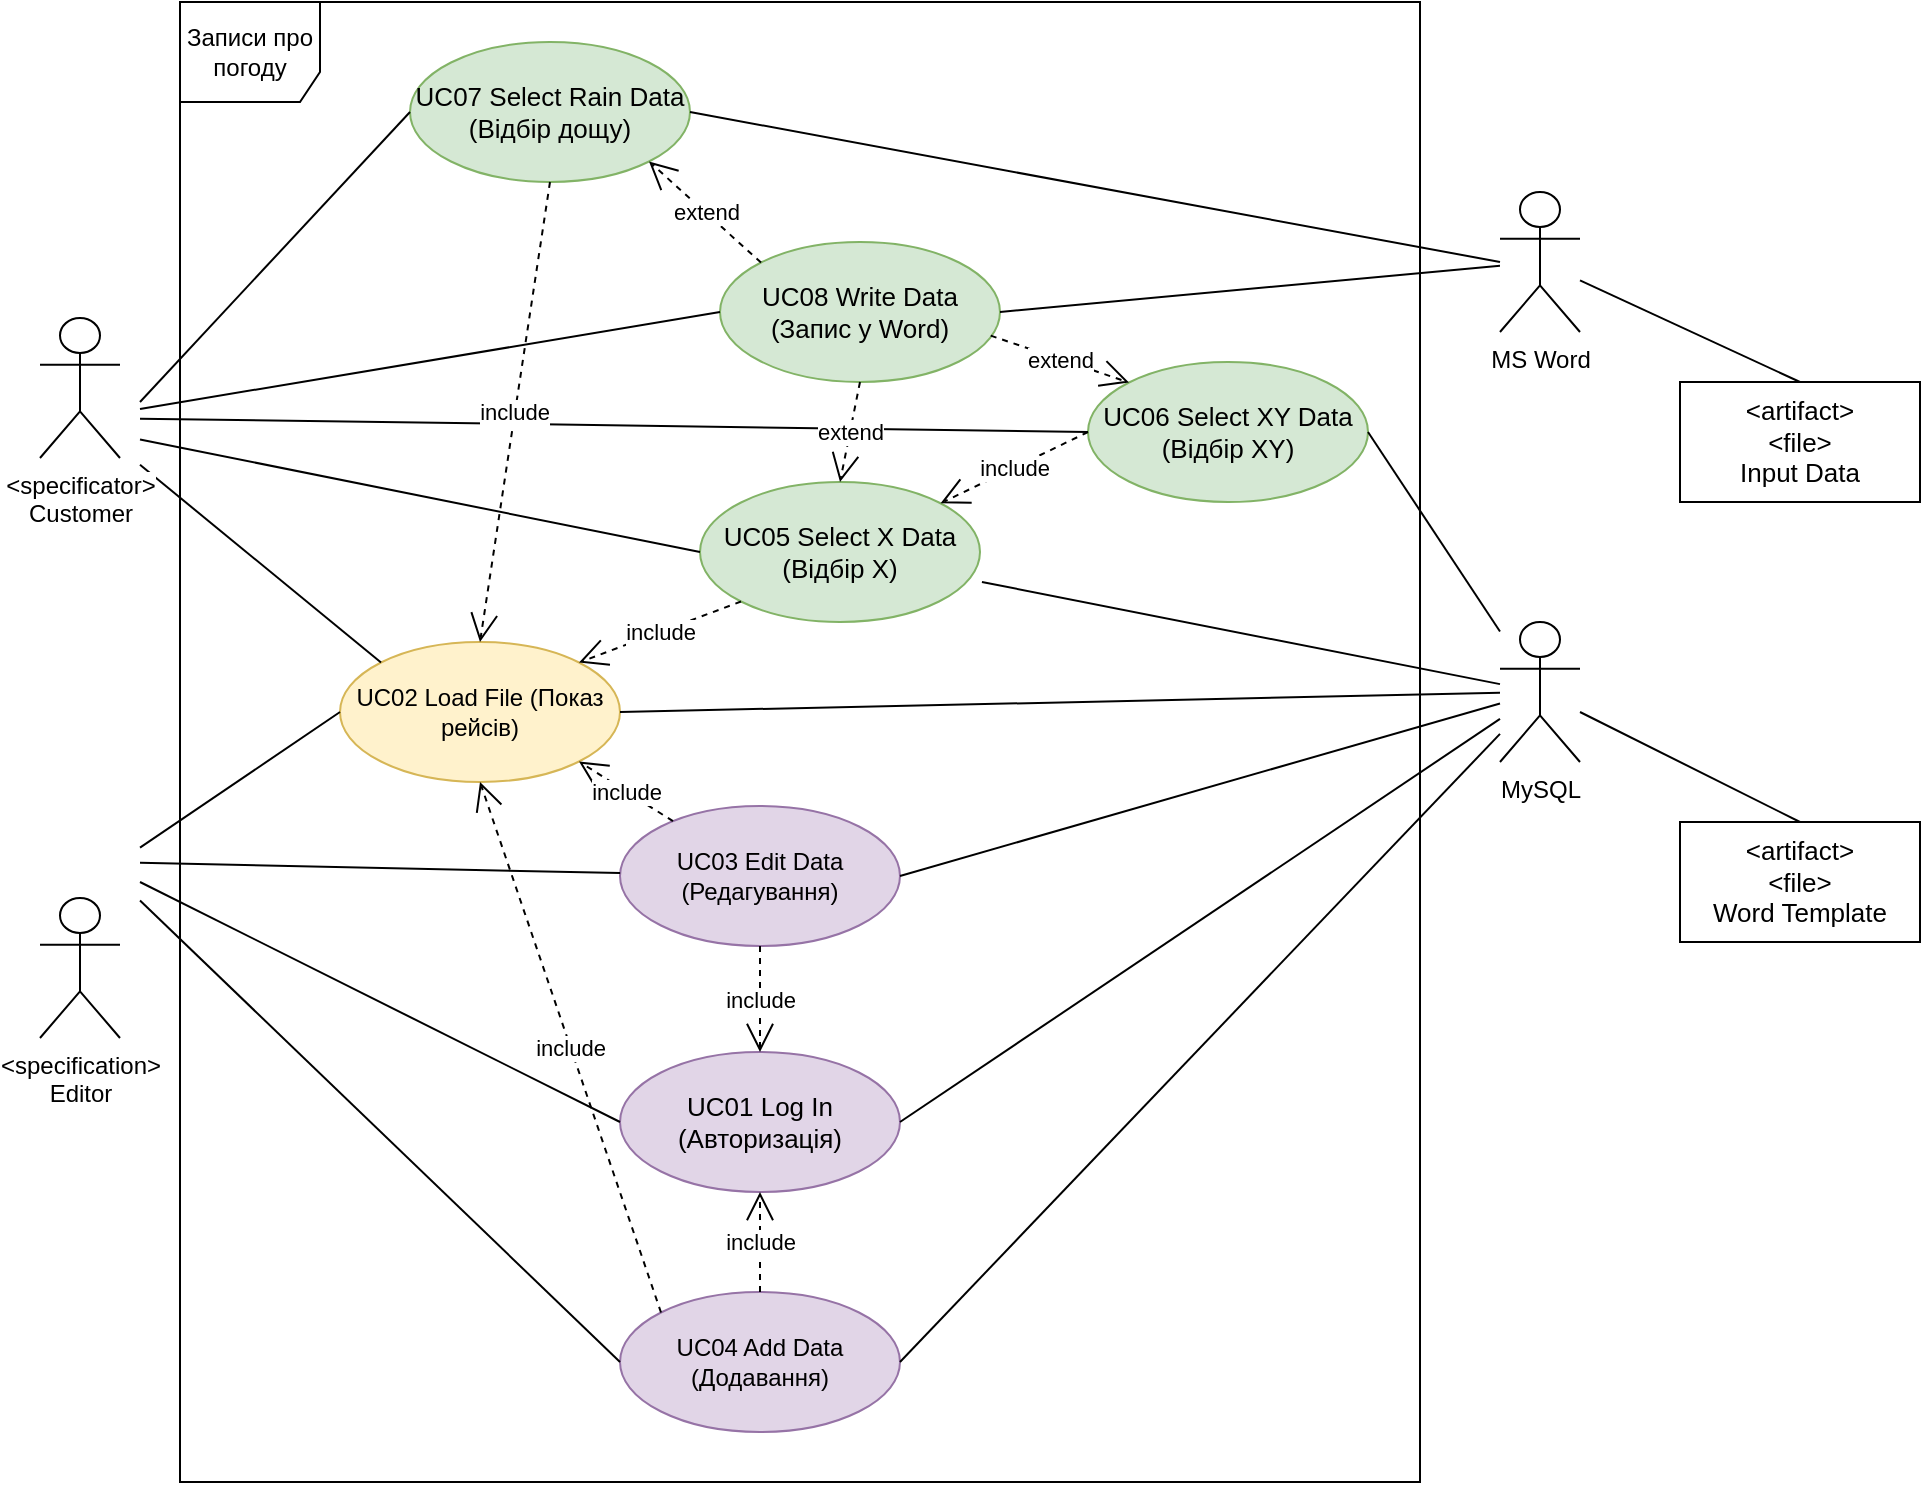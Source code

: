 <mxfile version="13.9.9" type="device" pages="3"><diagram id="ccKa7QI-P8GvR7hEF40z" name="Діаграма ВВ"><mxGraphModel dx="1424" dy="592" grid="1" gridSize="10" guides="1" tooltips="1" connect="1" arrows="1" fold="1" page="0" pageScale="1" pageWidth="827" pageHeight="1169" math="0" shadow="0"><root><mxCell id="0"/><mxCell id="1" parent="0"/><mxCell id="01Rw1gun_b7voBIRZrpn-1" value="MySQL" style="shape=umlActor;verticalLabelPosition=bottom;labelBackgroundColor=#ffffff;verticalAlign=top;html=1;outlineConnect=0;" parent="1" vertex="1"><mxGeometry x="530" y="430" width="40" height="70" as="geometry"/></mxCell><mxCell id="01Rw1gun_b7voBIRZrpn-2" value="MS Word" style="shape=umlActor;verticalLabelPosition=bottom;labelBackgroundColor=#ffffff;verticalAlign=top;html=1;outlineConnect=0;" parent="1" vertex="1"><mxGeometry x="530" y="215" width="40" height="70" as="geometry"/></mxCell><mxCell id="01Rw1gun_b7voBIRZrpn-3" value="Записи про погоду" style="shape=umlFrame;whiteSpace=wrap;html=1;width=70;height=50;" parent="1" vertex="1"><mxGeometry x="-130" y="120" width="620" height="740" as="geometry"/></mxCell><mxCell id="01Rw1gun_b7voBIRZrpn-4" value="UC04 Add Data (Додавання)" style="ellipse;whiteSpace=wrap;html=1;fillColor=#e1d5e7;strokeColor=#9673a6;" parent="1" vertex="1"><mxGeometry x="90" y="765" width="140" height="70" as="geometry"/></mxCell><mxCell id="01Rw1gun_b7voBIRZrpn-5" value="UC03 Edit Data (Редагування)" style="ellipse;whiteSpace=wrap;html=1;fillColor=#e1d5e7;strokeColor=#9673a6;" parent="1" vertex="1"><mxGeometry x="90" y="522" width="140" height="70" as="geometry"/></mxCell><mxCell id="01Rw1gun_b7voBIRZrpn-6" value="UC02 Load File (Показ рейсів)" style="ellipse;whiteSpace=wrap;html=1;fillColor=#fff2cc;strokeColor=#d6b656;" parent="1" vertex="1"><mxGeometry x="-50" y="440" width="140" height="70" as="geometry"/></mxCell><mxCell id="01Rw1gun_b7voBIRZrpn-7" value="&lt;span style=&quot;font-family: &amp;#34;arial&amp;#34; ; font-size: 13px ; text-align: left ; white-space: pre-wrap&quot;&gt;UC01 Log In (Авторизація)&lt;/span&gt;" style="ellipse;whiteSpace=wrap;html=1;fillColor=#e1d5e7;strokeColor=#9673a6;" parent="1" vertex="1"><mxGeometry x="90" y="645" width="140" height="70" as="geometry"/></mxCell><mxCell id="01Rw1gun_b7voBIRZrpn-8" value="&lt;span style=&quot;font-size: 13px ; text-align: left ; white-space: pre-wrap&quot;&gt;UC05 Select X Data (Відбір Х)&lt;/span&gt;" style="ellipse;whiteSpace=wrap;html=1;fillColor=#d5e8d4;strokeColor=#82b366;" parent="1" vertex="1"><mxGeometry x="130" y="360" width="140" height="70" as="geometry"/></mxCell><mxCell id="01Rw1gun_b7voBIRZrpn-9" value="&lt;span style=&quot;font-family: &amp;#34;arial&amp;#34; ; font-size: 13px ; text-align: left ; white-space: pre-wrap&quot;&gt;UC06 Select XY Data (Відбір ХY)&lt;/span&gt;" style="ellipse;whiteSpace=wrap;html=1;fillColor=#d5e8d4;strokeColor=#82b366;" parent="1" vertex="1"><mxGeometry x="324" y="300" width="140" height="70" as="geometry"/></mxCell><mxCell id="01Rw1gun_b7voBIRZrpn-10" value="&lt;span style=&quot;font-size: 13px ; text-align: left ; white-space: pre-wrap&quot;&gt;UC08 Write Data (Запис у Word)&lt;/span&gt;" style="ellipse;whiteSpace=wrap;html=1;fillColor=#d5e8d4;strokeColor=#82b366;" parent="1" vertex="1"><mxGeometry x="140" y="240" width="140" height="70" as="geometry"/></mxCell><mxCell id="01Rw1gun_b7voBIRZrpn-11" value="" style="endArrow=none;html=1;exitX=0;exitY=0.5;exitDx=0;exitDy=0;" parent="1" source="01Rw1gun_b7voBIRZrpn-7" edge="1"><mxGeometry width="50" height="50" relative="1" as="geometry"><mxPoint x="510" y="680" as="sourcePoint"/><mxPoint x="-150.0" y="560" as="targetPoint"/></mxGeometry></mxCell><mxCell id="01Rw1gun_b7voBIRZrpn-12" value="" style="endArrow=none;html=1;entryX=0;entryY=0;entryDx=0;entryDy=0;" parent="1" target="01Rw1gun_b7voBIRZrpn-6" edge="1"><mxGeometry width="50" height="50" relative="1" as="geometry"><mxPoint x="-150.0" y="351.406" as="sourcePoint"/><mxPoint x="100" y="430" as="targetPoint"/></mxGeometry></mxCell><mxCell id="01Rw1gun_b7voBIRZrpn-13" value="" style="endArrow=none;html=1;entryX=0;entryY=0.5;entryDx=0;entryDy=0;" parent="1" target="01Rw1gun_b7voBIRZrpn-6" edge="1"><mxGeometry width="50" height="50" relative="1" as="geometry"><mxPoint x="-150.0" y="542.847" as="sourcePoint"/><mxPoint x="-20" y="660" as="targetPoint"/></mxGeometry></mxCell><mxCell id="01Rw1gun_b7voBIRZrpn-14" value="" style="endArrow=none;html=1;" parent="1" target="01Rw1gun_b7voBIRZrpn-5" edge="1"><mxGeometry width="50" height="50" relative="1" as="geometry"><mxPoint x="-150.0" y="550.424" as="sourcePoint"/><mxPoint x="200" y="360" as="targetPoint"/></mxGeometry></mxCell><mxCell id="01Rw1gun_b7voBIRZrpn-15" value="" style="endArrow=none;html=1;entryX=0;entryY=0.5;entryDx=0;entryDy=0;" parent="1" target="01Rw1gun_b7voBIRZrpn-4" edge="1"><mxGeometry width="50" height="50" relative="1" as="geometry"><mxPoint x="-150.0" y="569.231" as="sourcePoint"/><mxPoint x="200" y="460" as="targetPoint"/></mxGeometry></mxCell><mxCell id="01Rw1gun_b7voBIRZrpn-16" value="" style="endArrow=none;html=1;entryX=0;entryY=0.5;entryDx=0;entryDy=0;" parent="1" target="01Rw1gun_b7voBIRZrpn-8" edge="1"><mxGeometry width="50" height="50" relative="1" as="geometry"><mxPoint x="-150.0" y="338.729" as="sourcePoint"/><mxPoint x="200" y="460" as="targetPoint"/></mxGeometry></mxCell><mxCell id="01Rw1gun_b7voBIRZrpn-17" value="" style="endArrow=none;html=1;entryX=0;entryY=0.5;entryDx=0;entryDy=0;" parent="1" target="01Rw1gun_b7voBIRZrpn-9" edge="1"><mxGeometry width="50" height="50" relative="1" as="geometry"><mxPoint x="-150.0" y="328.333" as="sourcePoint"/><mxPoint x="200" y="460" as="targetPoint"/></mxGeometry></mxCell><mxCell id="01Rw1gun_b7voBIRZrpn-18" value="" style="endArrow=none;html=1;entryX=0;entryY=0.5;entryDx=0;entryDy=0;" parent="1" target="01Rw1gun_b7voBIRZrpn-10" edge="1"><mxGeometry width="50" height="50" relative="1" as="geometry"><mxPoint x="-150.0" y="323.496" as="sourcePoint"/><mxPoint x="200" y="460" as="targetPoint"/></mxGeometry></mxCell><mxCell id="01Rw1gun_b7voBIRZrpn-19" value="" style="endArrow=none;html=1;exitX=1.007;exitY=0.714;exitDx=0;exitDy=0;exitPerimeter=0;" parent="1" source="01Rw1gun_b7voBIRZrpn-8" target="01Rw1gun_b7voBIRZrpn-1" edge="1"><mxGeometry width="50" height="50" relative="1" as="geometry"><mxPoint x="330" y="360" as="sourcePoint"/><mxPoint x="530" y="323" as="targetPoint"/></mxGeometry></mxCell><mxCell id="01Rw1gun_b7voBIRZrpn-20" value="" style="endArrow=none;html=1;exitX=1;exitY=0.5;exitDx=0;exitDy=0;" parent="1" source="01Rw1gun_b7voBIRZrpn-9" target="01Rw1gun_b7voBIRZrpn-1" edge="1"><mxGeometry width="50" height="50" relative="1" as="geometry"><mxPoint x="320" y="390" as="sourcePoint"/><mxPoint x="370" y="340" as="targetPoint"/></mxGeometry></mxCell><mxCell id="01Rw1gun_b7voBIRZrpn-21" value="" style="endArrow=none;html=1;exitX=1;exitY=0.5;exitDx=0;exitDy=0;" parent="1" source="01Rw1gun_b7voBIRZrpn-10" target="01Rw1gun_b7voBIRZrpn-2" edge="1"><mxGeometry width="50" height="50" relative="1" as="geometry"><mxPoint x="150" y="510" as="sourcePoint"/><mxPoint x="200" y="460" as="targetPoint"/></mxGeometry></mxCell><mxCell id="01Rw1gun_b7voBIRZrpn-22" value="" style="endArrow=none;html=1;exitX=1;exitY=0.5;exitDx=0;exitDy=0;" parent="1" source="01Rw1gun_b7voBIRZrpn-6" target="01Rw1gun_b7voBIRZrpn-1" edge="1"><mxGeometry width="50" height="50" relative="1" as="geometry"><mxPoint x="360" y="430" as="sourcePoint"/><mxPoint x="410" y="380" as="targetPoint"/></mxGeometry></mxCell><mxCell id="01Rw1gun_b7voBIRZrpn-23" value="" style="endArrow=none;html=1;exitX=1;exitY=0.5;exitDx=0;exitDy=0;" parent="1" source="01Rw1gun_b7voBIRZrpn-7" target="01Rw1gun_b7voBIRZrpn-1" edge="1"><mxGeometry width="50" height="50" relative="1" as="geometry"><mxPoint x="350" y="550" as="sourcePoint"/><mxPoint x="400" y="500" as="targetPoint"/></mxGeometry></mxCell><mxCell id="01Rw1gun_b7voBIRZrpn-24" value="" style="endArrow=none;html=1;exitX=1;exitY=0.5;exitDx=0;exitDy=0;" parent="1" source="01Rw1gun_b7voBIRZrpn-5" target="01Rw1gun_b7voBIRZrpn-1" edge="1"><mxGeometry width="50" height="50" relative="1" as="geometry"><mxPoint x="320" y="670" as="sourcePoint"/><mxPoint x="370" y="620" as="targetPoint"/></mxGeometry></mxCell><mxCell id="01Rw1gun_b7voBIRZrpn-25" value="" style="endArrow=none;html=1;exitX=1;exitY=0.5;exitDx=0;exitDy=0;" parent="1" source="01Rw1gun_b7voBIRZrpn-4" target="01Rw1gun_b7voBIRZrpn-1" edge="1"><mxGeometry width="50" height="50" relative="1" as="geometry"><mxPoint x="340" y="710" as="sourcePoint"/><mxPoint x="390" y="660" as="targetPoint"/></mxGeometry></mxCell><mxCell id="01Rw1gun_b7voBIRZrpn-26" value="include" style="endArrow=open;endSize=12;dashed=1;html=1;exitX=0;exitY=0.5;exitDx=0;exitDy=0;" parent="1" source="01Rw1gun_b7voBIRZrpn-9" target="01Rw1gun_b7voBIRZrpn-8" edge="1"><mxGeometry width="160" relative="1" as="geometry"><mxPoint x="270" y="370" as="sourcePoint"/><mxPoint x="430" y="370" as="targetPoint"/></mxGeometry></mxCell><mxCell id="01Rw1gun_b7voBIRZrpn-27" value="include" style="endArrow=open;endSize=12;dashed=1;html=1;exitX=0.5;exitY=1;exitDx=0;exitDy=0;" parent="1" source="01Rw1gun_b7voBIRZrpn-5" target="01Rw1gun_b7voBIRZrpn-7" edge="1"><mxGeometry width="160" relative="1" as="geometry"><mxPoint x="250.503" y="299.749" as="sourcePoint"/><mxPoint x="193.497" y="340.251" as="targetPoint"/></mxGeometry></mxCell><mxCell id="01Rw1gun_b7voBIRZrpn-28" value="include" style="endArrow=open;endSize=12;dashed=1;html=1;exitX=0.5;exitY=0;exitDx=0;exitDy=0;entryX=0.5;entryY=1;entryDx=0;entryDy=0;" parent="1" source="01Rw1gun_b7voBIRZrpn-4" target="01Rw1gun_b7voBIRZrpn-7" edge="1"><mxGeometry width="160" relative="1" as="geometry"><mxPoint x="170" y="595" as="sourcePoint"/><mxPoint x="170" y="640" as="targetPoint"/></mxGeometry></mxCell><mxCell id="01Rw1gun_b7voBIRZrpn-29" value="extend" style="endArrow=open;endSize=12;dashed=1;html=1;exitX=0.5;exitY=1;exitDx=0;exitDy=0;entryX=0.5;entryY=0;entryDx=0;entryDy=0;" parent="1" source="01Rw1gun_b7voBIRZrpn-10" target="01Rw1gun_b7voBIRZrpn-8" edge="1"><mxGeometry width="160" relative="1" as="geometry"><mxPoint x="250.503" y="299.749" as="sourcePoint"/><mxPoint x="193.497" y="340.251" as="targetPoint"/></mxGeometry></mxCell><mxCell id="01Rw1gun_b7voBIRZrpn-30" value="extend" style="endArrow=open;endSize=12;dashed=1;html=1;exitX=0.967;exitY=0.669;exitDx=0;exitDy=0;entryX=0;entryY=0;entryDx=0;entryDy=0;exitPerimeter=0;" parent="1" source="01Rw1gun_b7voBIRZrpn-10" target="01Rw1gun_b7voBIRZrpn-9" edge="1"><mxGeometry width="160" relative="1" as="geometry"><mxPoint x="150" y="230" as="sourcePoint"/><mxPoint x="144" y="330" as="targetPoint"/></mxGeometry></mxCell><mxCell id="01Rw1gun_b7voBIRZrpn-31" value="include" style="endArrow=open;endSize=12;dashed=1;html=1;entryX=1;entryY=0;entryDx=0;entryDy=0;exitX=0;exitY=1;exitDx=0;exitDy=0;" parent="1" source="01Rw1gun_b7voBIRZrpn-8" target="01Rw1gun_b7voBIRZrpn-6" edge="1"><mxGeometry width="160" relative="1" as="geometry"><mxPoint x="130" y="420" as="sourcePoint"/><mxPoint x="120.503" y="360.251" as="targetPoint"/></mxGeometry></mxCell><mxCell id="01Rw1gun_b7voBIRZrpn-32" value="include" style="endArrow=open;endSize=12;dashed=1;html=1;entryX=1;entryY=1;entryDx=0;entryDy=0;" parent="1" source="01Rw1gun_b7voBIRZrpn-5" target="01Rw1gun_b7voBIRZrpn-6" edge="1"><mxGeometry width="160" relative="1" as="geometry"><mxPoint x="70" y="340" as="sourcePoint"/><mxPoint x="130.503" y="370.251" as="targetPoint"/></mxGeometry></mxCell><mxCell id="01Rw1gun_b7voBIRZrpn-33" value="include" style="endArrow=open;endSize=12;dashed=1;html=1;exitX=0;exitY=0;exitDx=0;exitDy=0;entryX=0.5;entryY=1;entryDx=0;entryDy=0;" parent="1" source="01Rw1gun_b7voBIRZrpn-4" target="01Rw1gun_b7voBIRZrpn-6" edge="1"><mxGeometry width="160" relative="1" as="geometry"><mxPoint x="80" y="350" as="sourcePoint"/><mxPoint x="140.503" y="380.251" as="targetPoint"/></mxGeometry></mxCell><mxCell id="01Rw1gun_b7voBIRZrpn-34" value="&amp;lt;specification&amp;gt;&lt;br&gt;Editor" style="shape=umlActor;verticalLabelPosition=bottom;labelBackgroundColor=#ffffff;verticalAlign=top;html=1;outlineConnect=0;" parent="1" vertex="1"><mxGeometry x="-200" y="568" width="40" height="70" as="geometry"/></mxCell><mxCell id="01Rw1gun_b7voBIRZrpn-35" value="&amp;lt;specificator&amp;gt;&lt;br&gt;Customer" style="shape=umlActor;verticalLabelPosition=bottom;labelBackgroundColor=#ffffff;verticalAlign=top;html=1;outlineConnect=0;" parent="1" vertex="1"><mxGeometry x="-200" y="278" width="40" height="70" as="geometry"/></mxCell><mxCell id="01Rw1gun_b7voBIRZrpn-36" value="&lt;span style=&quot;font-size: 13px ; text-align: left ; white-space: pre-wrap&quot;&gt;UC07 Select Rain Data (Відбір дощу)&lt;/span&gt;" style="ellipse;whiteSpace=wrap;html=1;fillColor=#d5e8d4;strokeColor=#82b366;" parent="1" vertex="1"><mxGeometry x="-15" y="140" width="140" height="70" as="geometry"/></mxCell><mxCell id="01Rw1gun_b7voBIRZrpn-37" value="include" style="endArrow=open;endSize=12;dashed=1;html=1;entryX=0.5;entryY=0;entryDx=0;entryDy=0;exitX=0.5;exitY=1;exitDx=0;exitDy=0;" parent="1" source="01Rw1gun_b7voBIRZrpn-36" target="01Rw1gun_b7voBIRZrpn-6" edge="1"><mxGeometry width="160" relative="1" as="geometry"><mxPoint x="-40" y="370" as="sourcePoint"/><mxPoint x="80.005" y="460.508" as="targetPoint"/></mxGeometry></mxCell><mxCell id="01Rw1gun_b7voBIRZrpn-38" value="extend" style="endArrow=open;endSize=12;dashed=1;html=1;exitX=0;exitY=0;exitDx=0;exitDy=0;entryX=1;entryY=1;entryDx=0;entryDy=0;" parent="1" source="01Rw1gun_b7voBIRZrpn-10" target="01Rw1gun_b7voBIRZrpn-36" edge="1"><mxGeometry width="160" relative="1" as="geometry"><mxPoint x="220" y="320" as="sourcePoint"/><mxPoint x="205" y="390" as="targetPoint"/></mxGeometry></mxCell><mxCell id="01Rw1gun_b7voBIRZrpn-39" value="" style="endArrow=none;html=1;exitX=1;exitY=0.5;exitDx=0;exitDy=0;" parent="1" source="01Rw1gun_b7voBIRZrpn-36" edge="1"><mxGeometry width="50" height="50" relative="1" as="geometry"><mxPoint x="290.0" y="285" as="sourcePoint"/><mxPoint x="530" y="250" as="targetPoint"/></mxGeometry></mxCell><mxCell id="01Rw1gun_b7voBIRZrpn-40" value="" style="endArrow=none;html=1;exitX=0;exitY=0.5;exitDx=0;exitDy=0;" parent="1" source="01Rw1gun_b7voBIRZrpn-36" edge="1"><mxGeometry width="50" height="50" relative="1" as="geometry"><mxPoint x="135" y="185" as="sourcePoint"/><mxPoint x="-150.0" y="320" as="targetPoint"/></mxGeometry></mxCell><mxCell id="htKZ9l1hYeq3tV4CBhzW-259" value="" style="edgeStyle=orthogonalEdgeStyle;rounded=0;orthogonalLoop=1;jettySize=auto;html=1;fontFamily=Lucida Console;fontSize=14;fontColor=#000000;" parent="1" edge="1"><mxGeometry relative="1" as="geometry"><mxPoint x="1555" y="1250" as="targetPoint"/></mxGeometry></mxCell><mxCell id="9JQl83QjaHTz61-wP80B-44" style="rounded=0;orthogonalLoop=1;jettySize=auto;html=1;exitX=0.5;exitY=0;exitDx=0;exitDy=0;fontFamily=Helvetica;fontSize=13;endArrow=none;endFill=0;" parent="1" source="9JQl83QjaHTz61-wP80B-43" target="01Rw1gun_b7voBIRZrpn-2" edge="1"><mxGeometry relative="1" as="geometry"/></mxCell><mxCell id="9JQl83QjaHTz61-wP80B-43" value="&amp;lt;artifact&amp;gt;&lt;br&gt;&amp;lt;file&amp;gt;&lt;br&gt;Input Data" style="rounded=0;whiteSpace=wrap;html=1;fontFamily=Helvetica;fontSize=13;" parent="1" vertex="1"><mxGeometry x="620" y="310" width="120" height="60" as="geometry"/></mxCell><mxCell id="9JQl83QjaHTz61-wP80B-45" value="&amp;lt;artifact&amp;gt;&lt;br&gt;&amp;lt;file&amp;gt;&lt;br&gt;Word Template" style="rounded=0;whiteSpace=wrap;html=1;fontFamily=Helvetica;fontSize=13;" parent="1" vertex="1"><mxGeometry x="620" y="530" width="120" height="60" as="geometry"/></mxCell><mxCell id="9JQl83QjaHTz61-wP80B-46" value="" style="endArrow=none;html=1;fontFamily=Helvetica;fontSize=13;entryX=0.5;entryY=0;entryDx=0;entryDy=0;" parent="1" source="01Rw1gun_b7voBIRZrpn-1" target="9JQl83QjaHTz61-wP80B-45" edge="1"><mxGeometry width="50" height="50" relative="1" as="geometry"><mxPoint x="660" y="570" as="sourcePoint"/><mxPoint x="710" y="520" as="targetPoint"/></mxGeometry></mxCell></root></mxGraphModel></diagram><diagram id="TN-E5Wu6fHvuIjthFNmN" name="Інтерфейс"><mxGraphModel dx="378" dy="1865" grid="1" gridSize="10" guides="1" tooltips="1" connect="1" arrows="1" fold="1" page="1" pageScale="1" pageWidth="827" pageHeight="1169" math="0" shadow="0"><root><mxCell id="YD_Aai-RRBwlvY3YG4na-0"/><mxCell id="YD_Aai-RRBwlvY3YG4na-1" parent="YD_Aai-RRBwlvY3YG4na-0"/><mxCell id="YD_Aai-RRBwlvY3YG4na-2" value="" style="rounded=1;whiteSpace=wrap;html=1;fillColor=#f8cecc;strokeColor=#b85450;" parent="YD_Aai-RRBwlvY3YG4na-1" vertex="1"><mxGeometry x="1230" y="-60" width="310" height="250" as="geometry"/></mxCell><mxCell id="YD_Aai-RRBwlvY3YG4na-3" value="&lt;pre&gt;&lt;font style=&quot;font-size: 28px&quot; face=&quot;Comic Sans MS&quot;&gt;АВТОРИЗАЦІЯ&lt;/font&gt;&lt;/pre&gt;" style="text;html=1;strokeColor=none;fillColor=none;align=center;verticalAlign=middle;whiteSpace=wrap;rounded=0;" parent="YD_Aai-RRBwlvY3YG4na-1" vertex="1"><mxGeometry x="1365" y="-40" width="40" height="20" as="geometry"/></mxCell><mxCell id="YD_Aai-RRBwlvY3YG4na-4" value="&lt;font style=&quot;font-size: 20px&quot; face=&quot;Comic Sans MS&quot;&gt;ЛОГІН&lt;/font&gt;" style="text;html=1;strokeColor=none;fillColor=none;align=center;verticalAlign=middle;whiteSpace=wrap;rounded=0;" parent="YD_Aai-RRBwlvY3YG4na-1" vertex="1"><mxGeometry x="1280" y="20" width="40" height="20" as="geometry"/></mxCell><mxCell id="YD_Aai-RRBwlvY3YG4na-5" value="&lt;font style=&quot;font-size: 20px&quot; face=&quot;Comic Sans MS&quot;&gt;ПАРОЛЬ&lt;/font&gt;" style="text;html=1;strokeColor=none;fillColor=none;align=center;verticalAlign=middle;whiteSpace=wrap;rounded=0;" parent="YD_Aai-RRBwlvY3YG4na-1" vertex="1"><mxGeometry x="1280" y="70" width="40" height="20" as="geometry"/></mxCell><mxCell id="YD_Aai-RRBwlvY3YG4na-6" value="" style="rounded=1;whiteSpace=wrap;html=1;" parent="YD_Aai-RRBwlvY3YG4na-1" vertex="1"><mxGeometry x="1360" y="15" width="150" height="30" as="geometry"/></mxCell><mxCell id="YD_Aai-RRBwlvY3YG4na-7" value="" style="rounded=1;whiteSpace=wrap;html=1;" parent="YD_Aai-RRBwlvY3YG4na-1" vertex="1"><mxGeometry x="1360" y="65" width="150" height="30" as="geometry"/></mxCell><mxCell id="YD_Aai-RRBwlvY3YG4na-8" value="&lt;font style=&quot;font-size: 20px&quot; face=&quot;Comic Sans MS&quot;&gt;ВХІД&lt;/font&gt;" style="rounded=1;whiteSpace=wrap;html=1;fillColor=#FF9999;strokeColor=#FF9999;" parent="YD_Aai-RRBwlvY3YG4na-1" vertex="1"><mxGeometry x="1265" y="120" width="70" height="40" as="geometry"/></mxCell><mxCell id="YD_Aai-RRBwlvY3YG4na-9" value="&lt;font style=&quot;font-size: 20px&quot; face=&quot;Comic Sans MS&quot;&gt;СКАСУВАТИ&lt;/font&gt;" style="rounded=1;whiteSpace=wrap;html=1;fillColor=#FF9999;strokeColor=#FF9999;" parent="YD_Aai-RRBwlvY3YG4na-1" vertex="1"><mxGeometry x="1370" y="120" width="140" height="40" as="geometry"/></mxCell><mxCell id="YD_Aai-RRBwlvY3YG4na-10" value="" style="rounded=1;whiteSpace=wrap;html=1;labelBackgroundColor=none;strokeColor=#000000;fontColor=#000000;arcSize=25;fillColor=#FFCCE6;" parent="YD_Aai-RRBwlvY3YG4na-1" vertex="1"><mxGeometry x="880" y="300" width="930" height="60" as="geometry"/></mxCell><mxCell id="YD_Aai-RRBwlvY3YG4na-11" value="" style="ellipse;shape=cloud;whiteSpace=wrap;html=1;labelBackgroundColor=none;fillColor=#FF9999;strokeColor=#FF9999;" parent="YD_Aai-RRBwlvY3YG4na-1" vertex="1"><mxGeometry x="880" y="305" width="90" height="30" as="geometry"/></mxCell><mxCell id="YD_Aai-RRBwlvY3YG4na-12" value="&lt;font face=&quot;Comic Sans MS&quot; style=&quot;font-size: 14px&quot; color=&quot;#cc0066&quot;&gt;Cloudy&lt;/font&gt;" style="text;html=1;strokeColor=none;fillColor=none;align=center;verticalAlign=middle;whiteSpace=wrap;rounded=0;labelBackgroundColor=none;" parent="YD_Aai-RRBwlvY3YG4na-1" vertex="1"><mxGeometry x="885" y="305" width="80" height="30" as="geometry"/></mxCell><mxCell id="YD_Aai-RRBwlvY3YG4na-13" value="" style="shape=mxgraph.bpmn.shape;html=1;verticalLabelPosition=bottom;labelBackgroundColor=#ffffff;verticalAlign=top;align=center;perimeter=ellipsePerimeter;outlineConnect=0;outline=standard;symbol=general;fontColor=#FF0000;fillColor=#FF4046;" parent="YD_Aai-RRBwlvY3YG4na-1" vertex="1"><mxGeometry x="1769.59" y="310" width="20" height="20" as="geometry"/></mxCell><mxCell id="YD_Aai-RRBwlvY3YG4na-14" value="" style="shape=cross;whiteSpace=wrap;html=1;labelBackgroundColor=#FF0000;fontColor=#FF0000;rotation=45;size=0;" parent="YD_Aai-RRBwlvY3YG4na-1" vertex="1"><mxGeometry x="1773.75" y="314.14" width="11.68" height="11.72" as="geometry"/></mxCell><mxCell id="YD_Aai-RRBwlvY3YG4na-15" value="&lt;font face=&quot;Comic Sans MS&quot;&gt;ВІКНО АДМІНІСТРАТОРА&lt;/font&gt;" style="text;html=1;strokeColor=none;fillColor=none;align=center;verticalAlign=middle;whiteSpace=wrap;rounded=0;labelBackgroundColor=none;fontColor=#000000;" parent="YD_Aai-RRBwlvY3YG4na-1" vertex="1"><mxGeometry x="1250" y="310" width="180" height="20" as="geometry"/></mxCell><mxCell id="YD_Aai-RRBwlvY3YG4na-16" value="" style="rounded=1;whiteSpace=wrap;html=1;labelBackgroundColor=none;strokeColor=#000000;fontColor=#000000;arcSize=2;fillColor=#E8D3D3;" parent="YD_Aai-RRBwlvY3YG4na-1" vertex="1"><mxGeometry x="880" y="340" width="930" height="580" as="geometry"/></mxCell><mxCell id="YD_Aai-RRBwlvY3YG4na-17" value="" style="rounded=0;whiteSpace=wrap;html=1;labelBackgroundColor=none;strokeColor=#000000;fillColor=none;fontColor=#000000;" parent="YD_Aai-RRBwlvY3YG4na-1" vertex="1"><mxGeometry x="1045" y="380" width="85" height="510" as="geometry"/></mxCell><mxCell id="YD_Aai-RRBwlvY3YG4na-18" value="Київ" style="text;html=1;strokeColor=none;fillColor=none;align=center;verticalAlign=middle;whiteSpace=wrap;rounded=0;labelBackgroundColor=none;fontFamily=Lucida Console;fontSize=14;fontColor=#000000;" parent="YD_Aai-RRBwlvY3YG4na-1" vertex="1"><mxGeometry x="972.5" y="430" width="40" height="20" as="geometry"/></mxCell><mxCell id="YD_Aai-RRBwlvY3YG4na-19" value="" style="rounded=1;whiteSpace=wrap;html=1;labelBackgroundColor=none;strokeColor=#000000;fontColor=#000000;fillColor=#EBC3C1;arcSize=2;" parent="YD_Aai-RRBwlvY3YG4na-1" vertex="1"><mxGeometry x="900" y="420" width="590" height="480" as="geometry"/></mxCell><mxCell id="YD_Aai-RRBwlvY3YG4na-20" value="" style="rounded=1;whiteSpace=wrap;html=1;labelBackgroundColor=none;strokeColor=#000000;fontColor=#000000;arcSize=20;fillColor=#E8BAD1;" parent="YD_Aai-RRBwlvY3YG4na-1" vertex="1"><mxGeometry x="900" y="380" width="590" height="50" as="geometry"/></mxCell><mxCell id="YD_Aai-RRBwlvY3YG4na-21" value="" style="rounded=0;whiteSpace=wrap;html=1;labelBackgroundColor=none;strokeColor=#000000;fillColor=#EBC3C1;fontColor=#000000;" parent="YD_Aai-RRBwlvY3YG4na-1" vertex="1"><mxGeometry x="900" y="420" width="590" height="40" as="geometry"/></mxCell><mxCell id="YD_Aai-RRBwlvY3YG4na-22" value="&lt;font face=&quot;Lucida Console&quot;&gt;ТЕМПЕРАТУРА&lt;/font&gt;" style="text;html=1;strokeColor=none;fillColor=none;align=center;verticalAlign=middle;whiteSpace=wrap;rounded=0;labelBackgroundColor=none;fontSize=13;fontColor=#000000;" parent="YD_Aai-RRBwlvY3YG4na-1" vertex="1"><mxGeometry x="1212.5" y="390" width="92.5" height="20" as="geometry"/></mxCell><mxCell id="YD_Aai-RRBwlvY3YG4na-23" value="ТИСК" style="text;html=1;strokeColor=none;fillColor=none;align=center;verticalAlign=middle;whiteSpace=wrap;rounded=0;labelBackgroundColor=none;fontFamily=Lucida Console;fontSize=14;fontColor=#000000;" parent="YD_Aai-RRBwlvY3YG4na-1" vertex="1"><mxGeometry x="1430" y="390" width="40" height="20" as="geometry"/></mxCell><mxCell id="YD_Aai-RRBwlvY3YG4na-24" value="&lt;font face=&quot;Lucida Console&quot;&gt;ДЕНЬ&lt;/font&gt;" style="text;html=1;strokeColor=none;fillColor=none;align=center;verticalAlign=middle;whiteSpace=wrap;rounded=0;labelBackgroundColor=none;fontSize=13;fontColor=#000000;" parent="YD_Aai-RRBwlvY3YG4na-1" vertex="1"><mxGeometry x="1117.5" y="390" width="92.5" height="20" as="geometry"/></mxCell><mxCell id="YD_Aai-RRBwlvY3YG4na-25" value="&lt;font face=&quot;Lucida Console&quot;&gt;МІСЯЦЬ&lt;/font&gt;" style="text;html=1;strokeColor=none;fillColor=none;align=center;verticalAlign=middle;whiteSpace=wrap;rounded=0;labelBackgroundColor=none;fontSize=13;fontColor=#000000;" parent="YD_Aai-RRBwlvY3YG4na-1" vertex="1"><mxGeometry x="1033.75" y="390" width="92.5" height="20" as="geometry"/></mxCell><mxCell id="YD_Aai-RRBwlvY3YG4na-26" value="&lt;font face=&quot;Lucida Console&quot;&gt;НАЗВА МІСТА&lt;/font&gt;" style="text;html=1;strokeColor=none;fillColor=none;align=center;verticalAlign=middle;whiteSpace=wrap;rounded=0;labelBackgroundColor=none;fontSize=13;fontColor=#000000;" parent="YD_Aai-RRBwlvY3YG4na-1" vertex="1"><mxGeometry x="925" y="390" width="92.5" height="20" as="geometry"/></mxCell><mxCell id="YD_Aai-RRBwlvY3YG4na-27" value="НАЯВНІСТЬ ОПАДІВ" style="text;html=1;strokeColor=none;fillColor=none;align=center;verticalAlign=middle;whiteSpace=wrap;rounded=0;labelBackgroundColor=none;fontSize=14;fontColor=#000000;fontFamily=Lucida Console;" parent="YD_Aai-RRBwlvY3YG4na-1" vertex="1"><mxGeometry x="1345" y="390" width="40" height="20" as="geometry"/></mxCell><mxCell id="YD_Aai-RRBwlvY3YG4na-28" value="" style="rounded=1;whiteSpace=wrap;html=1;labelBackgroundColor=none;strokeColor=#000000;fontFamily=Lucida Console;fontSize=14;fontColor=#000000;fillColor=#F2C2DA;arcSize=5;" parent="YD_Aai-RRBwlvY3YG4na-1" vertex="1"><mxGeometry x="1527.09" y="430" width="258.75" height="380" as="geometry"/></mxCell><mxCell id="YD_Aai-RRBwlvY3YG4na-29" value="" style="rounded=1;whiteSpace=wrap;html=1;labelBackgroundColor=none;fontColor=#000000;arcSize=50;fillColor=#E3B6B6;" parent="YD_Aai-RRBwlvY3YG4na-1" vertex="1"><mxGeometry x="1610.31" y="760" width="80.63" height="30" as="geometry"/></mxCell><mxCell id="YD_Aai-RRBwlvY3YG4na-30" value="&lt;font face=&quot;Lucida Console&quot;&gt;ОНОВИТИ&lt;/font&gt;" style="text;html=1;strokeColor=none;fillColor=none;align=center;verticalAlign=middle;whiteSpace=wrap;rounded=0;labelBackgroundColor=none;fontColor=#000000;" parent="YD_Aai-RRBwlvY3YG4na-1" vertex="1"><mxGeometry x="1630.62" y="765" width="40" height="20" as="geometry"/></mxCell><mxCell id="YD_Aai-RRBwlvY3YG4na-31" value="&lt;font face=&quot;Lucida Console&quot;&gt;НАЗВА МІСТА&lt;/font&gt;" style="text;html=1;strokeColor=none;fillColor=none;align=center;verticalAlign=middle;whiteSpace=wrap;rounded=0;labelBackgroundColor=none;fontSize=13;fontColor=#000000;" parent="YD_Aai-RRBwlvY3YG4na-1" vertex="1"><mxGeometry x="1534.38" y="470" width="72.5" height="20" as="geometry"/></mxCell><mxCell id="YD_Aai-RRBwlvY3YG4na-32" value="" style="rounded=1;whiteSpace=wrap;html=1;labelBackgroundColor=none;strokeColor=#000000;fontFamily=Lucida Console;fontSize=14;fontColor=#000000;fillColor=#FFF2CC;arcSize=50;" parent="YD_Aai-RRBwlvY3YG4na-1" vertex="1"><mxGeometry x="1643.75" y="470" width="120" height="20" as="geometry"/></mxCell><mxCell id="YD_Aai-RRBwlvY3YG4na-33" value="&lt;font face=&quot;Lucida Console&quot;&gt;МІСЯЦЬ&lt;/font&gt;" style="text;html=1;strokeColor=none;fillColor=none;align=center;verticalAlign=middle;whiteSpace=wrap;rounded=0;labelBackgroundColor=none;fontSize=13;fontColor=#000000;" parent="YD_Aai-RRBwlvY3YG4na-1" vertex="1"><mxGeometry x="1526.26" y="510" width="92.5" height="20" as="geometry"/></mxCell><mxCell id="YD_Aai-RRBwlvY3YG4na-34" value="&lt;font face=&quot;Lucida Console&quot;&gt;ДЕНЬ&lt;/font&gt;" style="text;html=1;strokeColor=none;fillColor=none;align=center;verticalAlign=middle;whiteSpace=wrap;rounded=0;labelBackgroundColor=none;fontSize=13;fontColor=#000000;" parent="YD_Aai-RRBwlvY3YG4na-1" vertex="1"><mxGeometry x="1524.38" y="560" width="92.5" height="20" as="geometry"/></mxCell><mxCell id="YD_Aai-RRBwlvY3YG4na-35" value="&lt;font face=&quot;Lucida Console&quot;&gt;ТЕМПЕРАТУРА&lt;/font&gt;" style="text;html=1;strokeColor=none;fillColor=none;align=center;verticalAlign=middle;whiteSpace=wrap;rounded=0;labelBackgroundColor=none;fontSize=13;fontColor=#000000;" parent="YD_Aai-RRBwlvY3YG4na-1" vertex="1"><mxGeometry x="1529.06" y="605" width="92.5" height="20" as="geometry"/></mxCell><mxCell id="YD_Aai-RRBwlvY3YG4na-36" value="&lt;font face=&quot;Lucida Console&quot;&gt;НАЯВНІСТЬ ОПАДІВ&lt;/font&gt;" style="text;html=1;strokeColor=none;fillColor=none;align=center;verticalAlign=middle;whiteSpace=wrap;rounded=0;labelBackgroundColor=none;fontSize=13;fontColor=#000000;" parent="YD_Aai-RRBwlvY3YG4na-1" vertex="1"><mxGeometry x="1537.51" y="650" width="70" height="20" as="geometry"/></mxCell><mxCell id="YD_Aai-RRBwlvY3YG4na-37" value="ТИСК" style="text;html=1;strokeColor=none;fillColor=none;align=center;verticalAlign=middle;whiteSpace=wrap;rounded=0;labelBackgroundColor=none;fontFamily=Helvetica;fontSize=13;fontColor=#000000;" parent="YD_Aai-RRBwlvY3YG4na-1" vertex="1"><mxGeometry x="1550.63" y="700" width="40" height="20" as="geometry"/></mxCell><mxCell id="YD_Aai-RRBwlvY3YG4na-38" value="" style="rounded=1;whiteSpace=wrap;html=1;labelBackgroundColor=none;strokeColor=#000000;fontFamily=Lucida Console;fontSize=14;fontColor=#000000;fillColor=#FFF2CC;arcSize=50;" parent="YD_Aai-RRBwlvY3YG4na-1" vertex="1"><mxGeometry x="1645.93" y="510" width="120" height="20" as="geometry"/></mxCell><mxCell id="YD_Aai-RRBwlvY3YG4na-39" value="" style="rounded=1;whiteSpace=wrap;html=1;labelBackgroundColor=none;strokeColor=#000000;fontFamily=Lucida Console;fontSize=14;fontColor=#000000;fillColor=#FFF2CC;arcSize=50;" parent="YD_Aai-RRBwlvY3YG4na-1" vertex="1"><mxGeometry x="1643.75" y="560" width="120" height="20" as="geometry"/></mxCell><mxCell id="YD_Aai-RRBwlvY3YG4na-40" value="" style="rounded=1;whiteSpace=wrap;html=1;labelBackgroundColor=none;strokeColor=#000000;fontFamily=Lucida Console;fontSize=14;fontColor=#000000;fillColor=#FFF2CC;arcSize=50;" parent="YD_Aai-RRBwlvY3YG4na-1" vertex="1"><mxGeometry x="1643.75" y="605" width="120" height="20" as="geometry"/></mxCell><mxCell id="YD_Aai-RRBwlvY3YG4na-41" value="" style="rounded=1;whiteSpace=wrap;html=1;labelBackgroundColor=none;strokeColor=#000000;fontFamily=Lucida Console;fontSize=14;fontColor=#000000;fillColor=#FFF2CC;arcSize=50;" parent="YD_Aai-RRBwlvY3YG4na-1" vertex="1"><mxGeometry x="1645.93" y="650" width="120" height="20" as="geometry"/></mxCell><mxCell id="YD_Aai-RRBwlvY3YG4na-42" value="" style="rounded=1;whiteSpace=wrap;html=1;labelBackgroundColor=none;strokeColor=#000000;fontFamily=Lucida Console;fontSize=14;fontColor=#000000;fillColor=#FFF2CC;arcSize=50;" parent="YD_Aai-RRBwlvY3YG4na-1" vertex="1"><mxGeometry x="1643.75" y="700" width="120" height="20" as="geometry"/></mxCell><mxCell id="YD_Aai-RRBwlvY3YG4na-43" value="" style="rounded=1;whiteSpace=wrap;html=1;labelBackgroundColor=none;fontColor=#000000;arcSize=50;fillColor=#E3B6B6;" parent="YD_Aai-RRBwlvY3YG4na-1" vertex="1"><mxGeometry x="1521.25" y="380" width="88.75" height="30" as="geometry"/></mxCell><mxCell id="YD_Aai-RRBwlvY3YG4na-44" value="&lt;font face=&quot;Lucida Console&quot;&gt;РЕДАГУВАТИ&lt;/font&gt;" style="text;html=1;strokeColor=none;fillColor=none;align=center;verticalAlign=middle;whiteSpace=wrap;rounded=0;labelBackgroundColor=none;fontColor=#000000;" parent="YD_Aai-RRBwlvY3YG4na-1" vertex="1"><mxGeometry x="1545" y="385" width="40" height="20" as="geometry"/></mxCell><mxCell id="YD_Aai-RRBwlvY3YG4na-45" value="" style="rounded=1;whiteSpace=wrap;html=1;labelBackgroundColor=none;fontColor=#000000;arcSize=50;fillColor=#E3B6B6;" parent="YD_Aai-RRBwlvY3YG4na-1" vertex="1"><mxGeometry x="1621.25" y="380" width="78.75" height="30" as="geometry"/></mxCell><mxCell id="YD_Aai-RRBwlvY3YG4na-46" value="&lt;font face=&quot;Lucida Console&quot;&gt;ВИДАЛИТИ&lt;/font&gt;" style="text;html=1;strokeColor=none;fillColor=none;align=center;verticalAlign=middle;whiteSpace=wrap;rounded=0;labelBackgroundColor=none;fontColor=#000000;" parent="YD_Aai-RRBwlvY3YG4na-1" vertex="1"><mxGeometry x="1640.63" y="385" width="40" height="20" as="geometry"/></mxCell><mxCell id="YD_Aai-RRBwlvY3YG4na-47" value="" style="rounded=1;whiteSpace=wrap;html=1;labelBackgroundColor=none;fontColor=#000000;arcSize=50;fillColor=#E3B6B6;" parent="YD_Aai-RRBwlvY3YG4na-1" vertex="1"><mxGeometry x="1710" y="380" width="68.75" height="30" as="geometry"/></mxCell><mxCell id="YD_Aai-RRBwlvY3YG4na-48" value="&lt;font face=&quot;Lucida Console&quot;&gt;ДОДАТИ&lt;/font&gt;" style="text;html=1;strokeColor=none;fillColor=none;align=center;verticalAlign=middle;whiteSpace=wrap;rounded=0;labelBackgroundColor=none;fontColor=#000000;" parent="YD_Aai-RRBwlvY3YG4na-1" vertex="1"><mxGeometry x="1723.75" y="385" width="40" height="20" as="geometry"/></mxCell><mxCell id="YD_Aai-RRBwlvY3YG4na-49" value="" style="rounded=0;whiteSpace=wrap;html=1;labelBackgroundColor=none;fontFamily=Lucida Console;fontSize=14;fontColor=#000000;fillColor=#FFE6F2;" parent="YD_Aai-RRBwlvY3YG4na-1" vertex="1"><mxGeometry x="900" y="420" width="590" height="40" as="geometry"/></mxCell><mxCell id="YD_Aai-RRBwlvY3YG4na-50" value="27&lt;span style=&quot;color: rgb(32 , 33 , 36) ; font-family: &amp;#34;arial&amp;#34; , sans-serif ; text-align: left&quot;&gt;℃&lt;/span&gt;" style="text;html=1;strokeColor=none;fillColor=none;align=center;verticalAlign=middle;whiteSpace=wrap;rounded=0;labelBackgroundColor=none;fontFamily=Lucida Console;fontSize=14;fontColor=#000000;" parent="YD_Aai-RRBwlvY3YG4na-1" vertex="1"><mxGeometry x="1240" y="430" width="40" height="20" as="geometry"/></mxCell><mxCell id="YD_Aai-RRBwlvY3YG4na-51" value="684" style="text;html=1;strokeColor=none;fillColor=none;align=center;verticalAlign=middle;whiteSpace=wrap;rounded=0;labelBackgroundColor=none;fontFamily=Lucida Console;fontSize=14;fontColor=#000000;" parent="YD_Aai-RRBwlvY3YG4na-1" vertex="1"><mxGeometry x="1430" y="430" width="40" height="20" as="geometry"/></mxCell><mxCell id="YD_Aai-RRBwlvY3YG4na-52" value="13" style="text;html=1;strokeColor=none;fillColor=none;align=center;verticalAlign=middle;whiteSpace=wrap;rounded=0;labelBackgroundColor=none;fontFamily=Lucida Console;fontSize=14;fontColor=#000000;" parent="YD_Aai-RRBwlvY3YG4na-1" vertex="1"><mxGeometry x="1143.75" y="430" width="40" height="20" as="geometry"/></mxCell><mxCell id="YD_Aai-RRBwlvY3YG4na-53" value="Березень" style="text;html=1;strokeColor=none;fillColor=none;align=center;verticalAlign=middle;whiteSpace=wrap;rounded=0;labelBackgroundColor=none;fontFamily=Lucida Console;fontSize=14;fontColor=#000000;" parent="YD_Aai-RRBwlvY3YG4na-1" vertex="1"><mxGeometry x="1060" y="430" width="40" height="20" as="geometry"/></mxCell><mxCell id="YD_Aai-RRBwlvY3YG4na-54" value="Київ" style="text;html=1;strokeColor=none;fillColor=none;align=center;verticalAlign=middle;whiteSpace=wrap;rounded=0;labelBackgroundColor=none;fontFamily=Lucida Console;fontSize=14;fontColor=#000000;" parent="YD_Aai-RRBwlvY3YG4na-1" vertex="1"><mxGeometry x="951.25" y="430" width="40" height="20" as="geometry"/></mxCell><mxCell id="YD_Aai-RRBwlvY3YG4na-55" value="Так" style="text;html=1;strokeColor=none;fillColor=none;align=center;verticalAlign=middle;whiteSpace=wrap;rounded=0;labelBackgroundColor=none;fontFamily=Lucida Console;fontSize=14;fontColor=#000000;" parent="YD_Aai-RRBwlvY3YG4na-1" vertex="1"><mxGeometry x="1345" y="430" width="40" height="20" as="geometry"/></mxCell><mxCell id="YD_Aai-RRBwlvY3YG4na-56" value="" style="rounded=0;whiteSpace=wrap;html=1;labelBackgroundColor=none;strokeColor=#000000;fillColor=none;fontColor=#000000;" parent="YD_Aai-RRBwlvY3YG4na-1" vertex="1"><mxGeometry x="1130" y="380" width="70" height="520" as="geometry"/></mxCell><mxCell id="YD_Aai-RRBwlvY3YG4na-57" value="" style="rounded=0;whiteSpace=wrap;html=1;labelBackgroundColor=none;strokeColor=#000000;fillColor=none;fontColor=#000000;" parent="YD_Aai-RRBwlvY3YG4na-1" vertex="1"><mxGeometry x="1320" y="380" width="90" height="520" as="geometry"/></mxCell><mxCell id="YD_Aai-RRBwlvY3YG4na-58" value="" style="rounded=0;whiteSpace=wrap;html=1;labelBackgroundColor=none;fontFamily=Lucida Console;fontSize=14;fontColor=#000000;fillColor=none;" parent="YD_Aai-RRBwlvY3YG4na-1" vertex="1"><mxGeometry x="900" y="460" width="590" height="40" as="geometry"/></mxCell><mxCell id="YD_Aai-RRBwlvY3YG4na-59" value="" style="rounded=0;whiteSpace=wrap;html=1;labelBackgroundColor=none;fontFamily=Lucida Console;fontSize=14;fontColor=#000000;fillColor=none;" parent="YD_Aai-RRBwlvY3YG4na-1" vertex="1"><mxGeometry x="900" y="500" width="590" height="40" as="geometry"/></mxCell><mxCell id="YD_Aai-RRBwlvY3YG4na-60" value="" style="rounded=0;whiteSpace=wrap;html=1;labelBackgroundColor=none;fontFamily=Lucida Console;fontSize=14;fontColor=#000000;fillColor=none;" parent="YD_Aai-RRBwlvY3YG4na-1" vertex="1"><mxGeometry x="900" y="540" width="590" height="40" as="geometry"/></mxCell><mxCell id="YD_Aai-RRBwlvY3YG4na-61" value="" style="rounded=0;whiteSpace=wrap;html=1;labelBackgroundColor=none;fontFamily=Lucida Console;fontSize=14;fontColor=#000000;fillColor=none;" parent="YD_Aai-RRBwlvY3YG4na-1" vertex="1"><mxGeometry x="900" y="580" width="590" height="40" as="geometry"/></mxCell><mxCell id="YD_Aai-RRBwlvY3YG4na-62" value="" style="rounded=0;whiteSpace=wrap;html=1;labelBackgroundColor=none;fontFamily=Lucida Console;fontSize=14;fontColor=#000000;fillColor=none;" parent="YD_Aai-RRBwlvY3YG4na-1" vertex="1"><mxGeometry x="900" y="620" width="590" height="40" as="geometry"/></mxCell><mxCell id="YD_Aai-RRBwlvY3YG4na-63" value="" style="rounded=0;whiteSpace=wrap;html=1;labelBackgroundColor=none;fontFamily=Lucida Console;fontSize=14;fontColor=#000000;fillColor=none;" parent="YD_Aai-RRBwlvY3YG4na-1" vertex="1"><mxGeometry x="900" y="660" width="590" height="40" as="geometry"/></mxCell><mxCell id="YD_Aai-RRBwlvY3YG4na-64" value="" style="rounded=0;whiteSpace=wrap;html=1;labelBackgroundColor=none;fontFamily=Lucida Console;fontSize=14;fontColor=#000000;fillColor=none;" parent="YD_Aai-RRBwlvY3YG4na-1" vertex="1"><mxGeometry x="900" y="700" width="590" height="40" as="geometry"/></mxCell><mxCell id="YD_Aai-RRBwlvY3YG4na-65" value="" style="rounded=0;whiteSpace=wrap;html=1;labelBackgroundColor=none;fontFamily=Lucida Console;fontSize=14;fontColor=#000000;fillColor=none;" parent="YD_Aai-RRBwlvY3YG4na-1" vertex="1"><mxGeometry x="900" y="740" width="590" height="40" as="geometry"/></mxCell><mxCell id="YD_Aai-RRBwlvY3YG4na-66" value="" style="rounded=0;whiteSpace=wrap;html=1;labelBackgroundColor=none;fontFamily=Lucida Console;fontSize=14;fontColor=#000000;fillColor=none;" parent="YD_Aai-RRBwlvY3YG4na-1" vertex="1"><mxGeometry x="900" y="780" width="590" height="40" as="geometry"/></mxCell><mxCell id="YD_Aai-RRBwlvY3YG4na-67" value="" style="rounded=0;whiteSpace=wrap;html=1;labelBackgroundColor=none;fontFamily=Lucida Console;fontSize=14;fontColor=#000000;fillColor=none;" parent="YD_Aai-RRBwlvY3YG4na-1" vertex="1"><mxGeometry x="900" y="820" width="590" height="40" as="geometry"/></mxCell><mxCell id="YD_Aai-RRBwlvY3YG4na-68" value="" style="rounded=1;whiteSpace=wrap;html=1;labelBackgroundColor=#FF0000;arcSize=2;fillColor=#FFEBEB;" parent="YD_Aai-RRBwlvY3YG4na-1" vertex="1"><mxGeometry x="1860" y="310" width="830" height="640" as="geometry"/></mxCell><mxCell id="YD_Aai-RRBwlvY3YG4na-69" value="" style="rounded=1;whiteSpace=wrap;html=1;labelBackgroundColor=none;strokeColor=#000000;fontColor=#000000;arcSize=25;fillColor=#FFCCE6;" parent="YD_Aai-RRBwlvY3YG4na-1" vertex="1"><mxGeometry x="1860" y="300" width="930" height="60" as="geometry"/></mxCell><mxCell id="YD_Aai-RRBwlvY3YG4na-70" value="" style="rounded=0;whiteSpace=wrap;html=1;fillColor=#FFEBEB;" parent="YD_Aai-RRBwlvY3YG4na-1" vertex="1"><mxGeometry x="1860" y="340" width="830" height="600" as="geometry"/></mxCell><mxCell id="YD_Aai-RRBwlvY3YG4na-71" value="" style="endArrow=none;html=1;fontColor=#000000;" parent="YD_Aai-RRBwlvY3YG4na-1" edge="1"><mxGeometry width="50" height="50" relative="1" as="geometry"><mxPoint x="1950" y="380" as="sourcePoint"/><mxPoint x="1950" y="350" as="targetPoint"/></mxGeometry></mxCell><mxCell id="YD_Aai-RRBwlvY3YG4na-72" value="" style="ellipse;shape=cloud;whiteSpace=wrap;html=1;labelBackgroundColor=none;fillColor=#FF9999;strokeColor=#FF9999;" parent="YD_Aai-RRBwlvY3YG4na-1" vertex="1"><mxGeometry x="1860" y="305" width="90" height="30" as="geometry"/></mxCell><mxCell id="YD_Aai-RRBwlvY3YG4na-73" value="&lt;font face=&quot;Comic Sans MS&quot; style=&quot;font-size: 14px&quot; color=&quot;#b34747&quot;&gt;Cloudy&lt;/font&gt;" style="text;html=1;strokeColor=none;fillColor=none;align=center;verticalAlign=middle;whiteSpace=wrap;rounded=0;labelBackgroundColor=none;" parent="YD_Aai-RRBwlvY3YG4na-1" vertex="1"><mxGeometry x="1865" y="305" width="80" height="30" as="geometry"/></mxCell><mxCell id="YD_Aai-RRBwlvY3YG4na-74" value="" style="shape=mxgraph.bpmn.shape;html=1;verticalLabelPosition=bottom;labelBackgroundColor=#ffffff;verticalAlign=top;align=center;perimeter=ellipsePerimeter;outlineConnect=0;outline=standard;symbol=general;fontColor=#FF0000;fillColor=#FF4046;" parent="YD_Aai-RRBwlvY3YG4na-1" vertex="1"><mxGeometry x="2748.75" y="309.14" width="20" height="20" as="geometry"/></mxCell><mxCell id="YD_Aai-RRBwlvY3YG4na-75" value="" style="shape=cross;whiteSpace=wrap;html=1;labelBackgroundColor=#FF0000;fontColor=#FF0000;rotation=45;size=0;" parent="YD_Aai-RRBwlvY3YG4na-1" vertex="1"><mxGeometry x="2752.91" y="313.28" width="11.68" height="11.72" as="geometry"/></mxCell><mxCell id="YD_Aai-RRBwlvY3YG4na-76" value="&lt;font face=&quot;Comic Sans MS&quot;&gt;ВІКНО КОРИСТУВАЧА&lt;/font&gt;" style="text;html=1;strokeColor=none;fillColor=none;align=center;verticalAlign=middle;whiteSpace=wrap;rounded=0;labelBackgroundColor=none;fontColor=#000000;" parent="YD_Aai-RRBwlvY3YG4na-1" vertex="1"><mxGeometry x="2230" y="309.14" width="180" height="20" as="geometry"/></mxCell><mxCell id="YD_Aai-RRBwlvY3YG4na-77" value="" style="triangle;whiteSpace=wrap;html=1;labelBackgroundColor=none;strokeColor=#000000;fontColor=#000000;rotation=90;fillColor=#FFD1D1;" parent="YD_Aai-RRBwlvY3YG4na-1" vertex="1"><mxGeometry x="1960" y="360" width="10" height="15" as="geometry"/></mxCell><mxCell id="YD_Aai-RRBwlvY3YG4na-78" value="" style="shape=delay;whiteSpace=wrap;html=1;labelBackgroundColor=none;strokeColor=#000000;fontColor=#000000;rotation=0;fillColor=#E3B6B6;" parent="YD_Aai-RRBwlvY3YG4na-1" vertex="1"><mxGeometry x="2080" y="350" width="30" height="30" as="geometry"/></mxCell><mxCell id="YD_Aai-RRBwlvY3YG4na-79" value="" style="shape=delay;whiteSpace=wrap;html=1;labelBackgroundColor=none;strokeColor=#000000;fontColor=#000000;rotation=0;fillColor=#E3B6B6;" parent="YD_Aai-RRBwlvY3YG4na-1" vertex="1"><mxGeometry x="2250" y="350" width="30" height="30" as="geometry"/></mxCell><mxCell id="YD_Aai-RRBwlvY3YG4na-80" value="" style="endArrow=none;html=1;fontColor=#000000;" parent="YD_Aai-RRBwlvY3YG4na-1" edge="1"><mxGeometry width="50" height="50" relative="1" as="geometry"><mxPoint x="2250" y="380" as="sourcePoint"/><mxPoint x="2250" y="350" as="targetPoint"/></mxGeometry></mxCell><mxCell id="YD_Aai-RRBwlvY3YG4na-81" value="" style="endArrow=none;html=1;fontColor=#000000;" parent="YD_Aai-RRBwlvY3YG4na-1" edge="1"><mxGeometry width="50" height="50" relative="1" as="geometry"><mxPoint x="2080" y="380" as="sourcePoint"/><mxPoint x="2080" y="350" as="targetPoint"/></mxGeometry></mxCell><mxCell id="YD_Aai-RRBwlvY3YG4na-82" value="" style="triangle;whiteSpace=wrap;html=1;labelBackgroundColor=none;strokeColor=#000000;fontColor=#000000;rotation=90;fillColor=#FFCCFF;" parent="YD_Aai-RRBwlvY3YG4na-1" vertex="1"><mxGeometry x="2090" y="360" width="10" height="15" as="geometry"/></mxCell><mxCell id="YD_Aai-RRBwlvY3YG4na-83" value="" style="rounded=1;whiteSpace=wrap;html=1;labelBackgroundColor=none;strokeColor=#000000;fontColor=#000000;arcSize=2;fillColor=#E8D3D3;" parent="YD_Aai-RRBwlvY3YG4na-1" vertex="1"><mxGeometry x="1860" y="370" width="930" height="580" as="geometry"/></mxCell><mxCell id="YD_Aai-RRBwlvY3YG4na-84" value="" style="rounded=0;whiteSpace=wrap;html=1;labelBackgroundColor=none;strokeColor=#000000;fillColor=none;fontColor=#000000;" parent="YD_Aai-RRBwlvY3YG4na-1" vertex="1"><mxGeometry x="2025" y="410" width="85" height="510" as="geometry"/></mxCell><mxCell id="YD_Aai-RRBwlvY3YG4na-85" value="Київ" style="text;html=1;strokeColor=none;fillColor=none;align=center;verticalAlign=middle;whiteSpace=wrap;rounded=0;labelBackgroundColor=none;fontFamily=Lucida Console;fontSize=14;fontColor=#000000;" parent="YD_Aai-RRBwlvY3YG4na-1" vertex="1"><mxGeometry x="1952.5" y="460" width="40" height="20" as="geometry"/></mxCell><mxCell id="YD_Aai-RRBwlvY3YG4na-86" value="" style="rounded=1;whiteSpace=wrap;html=1;labelBackgroundColor=none;strokeColor=#000000;fontColor=#000000;fillColor=#EBC3C1;arcSize=2;" parent="YD_Aai-RRBwlvY3YG4na-1" vertex="1"><mxGeometry x="1880" y="450" width="590" height="480" as="geometry"/></mxCell><mxCell id="YD_Aai-RRBwlvY3YG4na-87" value="" style="rounded=1;whiteSpace=wrap;html=1;labelBackgroundColor=none;strokeColor=#000000;fontColor=#000000;arcSize=20;fillColor=#E8BAD1;" parent="YD_Aai-RRBwlvY3YG4na-1" vertex="1"><mxGeometry x="1880" y="410" width="590" height="50" as="geometry"/></mxCell><mxCell id="YD_Aai-RRBwlvY3YG4na-88" value="" style="rounded=0;whiteSpace=wrap;html=1;labelBackgroundColor=none;strokeColor=#000000;fillColor=#EBC3C1;fontColor=#000000;" parent="YD_Aai-RRBwlvY3YG4na-1" vertex="1"><mxGeometry x="1880" y="450" width="590" height="40" as="geometry"/></mxCell><mxCell id="YD_Aai-RRBwlvY3YG4na-89" value="&lt;font face=&quot;Lucida Console&quot;&gt;ТЕМПЕРАТУРА&lt;/font&gt;" style="text;html=1;strokeColor=none;fillColor=none;align=center;verticalAlign=middle;whiteSpace=wrap;rounded=0;labelBackgroundColor=none;fontSize=13;fontColor=#000000;" parent="YD_Aai-RRBwlvY3YG4na-1" vertex="1"><mxGeometry x="2192.5" y="420" width="92.5" height="20" as="geometry"/></mxCell><mxCell id="YD_Aai-RRBwlvY3YG4na-90" value="ТИСК" style="text;html=1;strokeColor=none;fillColor=none;align=center;verticalAlign=middle;whiteSpace=wrap;rounded=0;labelBackgroundColor=none;fontFamily=Helvetica;fontSize=12;fontColor=#000000;" parent="YD_Aai-RRBwlvY3YG4na-1" vertex="1"><mxGeometry x="2410" y="420" width="40" height="20" as="geometry"/></mxCell><mxCell id="YD_Aai-RRBwlvY3YG4na-91" value="&lt;font face=&quot;Lucida Console&quot;&gt;ДЕНЬ&lt;/font&gt;" style="text;html=1;strokeColor=none;fillColor=none;align=center;verticalAlign=middle;whiteSpace=wrap;rounded=0;labelBackgroundColor=none;fontSize=13;fontColor=#000000;" parent="YD_Aai-RRBwlvY3YG4na-1" vertex="1"><mxGeometry x="2097.5" y="420" width="92.5" height="20" as="geometry"/></mxCell><mxCell id="YD_Aai-RRBwlvY3YG4na-92" value="&lt;font face=&quot;Lucida Console&quot;&gt;МІСЯЦЬ&lt;/font&gt;" style="text;html=1;strokeColor=none;fillColor=none;align=center;verticalAlign=middle;whiteSpace=wrap;rounded=0;labelBackgroundColor=none;fontSize=13;fontColor=#000000;" parent="YD_Aai-RRBwlvY3YG4na-1" vertex="1"><mxGeometry x="2012.5" y="420" width="92.5" height="20" as="geometry"/></mxCell><mxCell id="YD_Aai-RRBwlvY3YG4na-93" value="&lt;font face=&quot;Lucida Console&quot;&gt;НАЗВА МІСТА&lt;/font&gt;" style="text;html=1;strokeColor=none;fillColor=none;align=center;verticalAlign=middle;whiteSpace=wrap;rounded=0;labelBackgroundColor=none;fontSize=13;fontColor=#000000;" parent="YD_Aai-RRBwlvY3YG4na-1" vertex="1"><mxGeometry x="1905" y="420" width="92.5" height="20" as="geometry"/></mxCell><mxCell id="YD_Aai-RRBwlvY3YG4na-94" value="&lt;font face=&quot;Helvetica&quot; style=&quot;font-size: 12px&quot;&gt;НАЯВНІСТЬ ОПАДІВ&lt;/font&gt;" style="text;html=1;strokeColor=none;fillColor=none;align=center;verticalAlign=middle;whiteSpace=wrap;rounded=0;labelBackgroundColor=none;fontSize=14;fontColor=#000000;fontFamily=Lucida Console;" parent="YD_Aai-RRBwlvY3YG4na-1" vertex="1"><mxGeometry x="2325" y="420" width="40" height="20" as="geometry"/></mxCell><mxCell id="YD_Aai-RRBwlvY3YG4na-95" value="" style="rounded=1;whiteSpace=wrap;html=1;labelBackgroundColor=none;fontColor=#000000;arcSize=50;fillColor=#E3B6B6;" parent="YD_Aai-RRBwlvY3YG4na-1" vertex="1"><mxGeometry x="2571.88" y="850" width="127.5" height="30" as="geometry"/></mxCell><mxCell id="YD_Aai-RRBwlvY3YG4na-96" value="&lt;font face=&quot;Lucida Console&quot;&gt;СТВОРИТИ ЗВІТ&lt;/font&gt;" style="text;html=1;strokeColor=none;fillColor=none;align=center;verticalAlign=middle;whiteSpace=wrap;rounded=0;labelBackgroundColor=none;fontColor=#000000;" parent="YD_Aai-RRBwlvY3YG4na-1" vertex="1"><mxGeometry x="2581.88" y="855" width="107.5" height="20" as="geometry"/></mxCell><mxCell id="YD_Aai-RRBwlvY3YG4na-97" value="" style="rounded=0;whiteSpace=wrap;html=1;labelBackgroundColor=none;strokeColor=#000000;fontColor=#000000;fillColor=#D4B0AE;" parent="YD_Aai-RRBwlvY3YG4na-1" vertex="1"><mxGeometry x="1860" y="340" width="930" height="50" as="geometry"/></mxCell><mxCell id="YD_Aai-RRBwlvY3YG4na-98" value="" style="rounded=1;whiteSpace=wrap;html=1;labelBackgroundColor=none;fontColor=#000000;arcSize=50;fillColor=#FFCCE6;" parent="YD_Aai-RRBwlvY3YG4na-1" vertex="1"><mxGeometry x="1915" y="350" width="100" height="30" as="geometry"/></mxCell><mxCell id="YD_Aai-RRBwlvY3YG4na-99" value="&lt;font face=&quot;Lucida Console&quot;&gt;МІСТО&lt;/font&gt;" style="text;html=1;strokeColor=none;fillColor=none;align=center;verticalAlign=middle;whiteSpace=wrap;rounded=0;labelBackgroundColor=none;fontColor=#000000;" parent="YD_Aai-RRBwlvY3YG4na-1" vertex="1"><mxGeometry x="1935" y="355" width="40" height="20" as="geometry"/></mxCell><mxCell id="YD_Aai-RRBwlvY3YG4na-100" value="" style="rounded=1;whiteSpace=wrap;html=1;labelBackgroundColor=none;fontColor=#000000;arcSize=50;fillColor=#FFCCE6;" parent="YD_Aai-RRBwlvY3YG4na-1" vertex="1"><mxGeometry x="2105" y="348" width="100" height="30" as="geometry"/></mxCell><mxCell id="YD_Aai-RRBwlvY3YG4na-101" value="&lt;font face=&quot;Lucida Console&quot;&gt;МІСЯЦЬ&lt;/font&gt;" style="text;html=1;strokeColor=none;fillColor=none;align=center;verticalAlign=middle;whiteSpace=wrap;rounded=0;labelBackgroundColor=none;fontColor=#000000;" parent="YD_Aai-RRBwlvY3YG4na-1" vertex="1"><mxGeometry x="2125" y="353" width="40" height="20" as="geometry"/></mxCell><mxCell id="YD_Aai-RRBwlvY3YG4na-102" value="" style="shape=delay;whiteSpace=wrap;html=1;labelBackgroundColor=none;strokeColor=#000000;fontColor=#000000;rotation=0;fillColor=#E3B6B6;" parent="YD_Aai-RRBwlvY3YG4na-1" vertex="1"><mxGeometry x="1985" y="350" width="30" height="30" as="geometry"/></mxCell><mxCell id="YD_Aai-RRBwlvY3YG4na-103" value="" style="rounded=1;whiteSpace=wrap;html=1;labelBackgroundColor=none;fontColor=#000000;arcSize=50;fillColor=#E3B6B6;" parent="YD_Aai-RRBwlvY3YG4na-1" vertex="1"><mxGeometry x="2571.88" y="348" width="60" height="30" as="geometry"/></mxCell><mxCell id="YD_Aai-RRBwlvY3YG4na-104" value="&lt;font face=&quot;Lucida Console&quot;&gt;ПОШУК&lt;/font&gt;" style="text;html=1;strokeColor=none;fillColor=none;align=center;verticalAlign=middle;whiteSpace=wrap;rounded=0;labelBackgroundColor=none;fontColor=#000000;" parent="YD_Aai-RRBwlvY3YG4na-1" vertex="1"><mxGeometry x="2581.88" y="353" width="40" height="20" as="geometry"/></mxCell><mxCell id="YD_Aai-RRBwlvY3YG4na-105" value="" style="shape=delay;whiteSpace=wrap;html=1;labelBackgroundColor=none;strokeColor=#000000;fontColor=#000000;rotation=0;fillColor=#E3B6B6;" parent="YD_Aai-RRBwlvY3YG4na-1" vertex="1"><mxGeometry x="2175" y="348" width="30" height="30" as="geometry"/></mxCell><mxCell id="YD_Aai-RRBwlvY3YG4na-106" value="" style="triangle;whiteSpace=wrap;html=1;labelBackgroundColor=none;strokeColor=#000000;fontColor=#000000;rotation=90;fillColor=#FFCCFF;" parent="YD_Aai-RRBwlvY3YG4na-1" vertex="1"><mxGeometry x="1994" y="359.5" width="10" height="15" as="geometry"/></mxCell><mxCell id="YD_Aai-RRBwlvY3YG4na-107" value="" style="rounded=0;whiteSpace=wrap;html=1;labelBackgroundColor=none;fontFamily=Lucida Console;fontSize=14;fontColor=#000000;fillColor=#FFE6F2;" parent="YD_Aai-RRBwlvY3YG4na-1" vertex="1"><mxGeometry x="1880" y="450" width="590" height="40" as="geometry"/></mxCell><mxCell id="YD_Aai-RRBwlvY3YG4na-108" value="27&lt;span style=&quot;color: rgb(32 , 33 , 36) ; font-family: &amp;#34;arial&amp;#34; , sans-serif ; text-align: left&quot;&gt;℃&lt;/span&gt;" style="text;html=1;strokeColor=none;fillColor=none;align=center;verticalAlign=middle;whiteSpace=wrap;rounded=0;labelBackgroundColor=none;fontFamily=Lucida Console;fontSize=14;fontColor=#000000;" parent="YD_Aai-RRBwlvY3YG4na-1" vertex="1"><mxGeometry x="2220" y="460" width="40" height="20" as="geometry"/></mxCell><mxCell id="YD_Aai-RRBwlvY3YG4na-109" value="684" style="text;html=1;strokeColor=none;fillColor=none;align=center;verticalAlign=middle;whiteSpace=wrap;rounded=0;labelBackgroundColor=none;fontFamily=Lucida Console;fontSize=14;fontColor=#000000;" parent="YD_Aai-RRBwlvY3YG4na-1" vertex="1"><mxGeometry x="2410" y="460" width="40" height="20" as="geometry"/></mxCell><mxCell id="YD_Aai-RRBwlvY3YG4na-110" value="13" style="text;html=1;strokeColor=none;fillColor=none;align=center;verticalAlign=middle;whiteSpace=wrap;rounded=0;labelBackgroundColor=none;fontFamily=Lucida Console;fontSize=14;fontColor=#000000;" parent="YD_Aai-RRBwlvY3YG4na-1" vertex="1"><mxGeometry x="2123.75" y="460" width="40" height="20" as="geometry"/></mxCell><mxCell id="YD_Aai-RRBwlvY3YG4na-111" value="Березень" style="text;html=1;strokeColor=none;fillColor=none;align=center;verticalAlign=middle;whiteSpace=wrap;rounded=0;labelBackgroundColor=none;fontFamily=Lucida Console;fontSize=14;fontColor=#000000;" parent="YD_Aai-RRBwlvY3YG4na-1" vertex="1"><mxGeometry x="2038.75" y="460" width="40" height="20" as="geometry"/></mxCell><mxCell id="YD_Aai-RRBwlvY3YG4na-112" value="Київ" style="text;html=1;strokeColor=none;fillColor=none;align=center;verticalAlign=middle;whiteSpace=wrap;rounded=0;labelBackgroundColor=none;fontFamily=Lucida Console;fontSize=14;fontColor=#000000;" parent="YD_Aai-RRBwlvY3YG4na-1" vertex="1"><mxGeometry x="1926.25" y="460" width="40" height="20" as="geometry"/></mxCell><mxCell id="YD_Aai-RRBwlvY3YG4na-113" value="Так" style="text;html=1;strokeColor=none;fillColor=none;align=center;verticalAlign=middle;whiteSpace=wrap;rounded=0;labelBackgroundColor=none;fontFamily=Lucida Console;fontSize=14;fontColor=#000000;" parent="YD_Aai-RRBwlvY3YG4na-1" vertex="1"><mxGeometry x="2325" y="460" width="40" height="20" as="geometry"/></mxCell><mxCell id="YD_Aai-RRBwlvY3YG4na-114" value="" style="rounded=0;whiteSpace=wrap;html=1;labelBackgroundColor=none;strokeColor=#000000;fillColor=none;fontColor=#000000;" parent="YD_Aai-RRBwlvY3YG4na-1" vertex="1"><mxGeometry x="2110" y="410" width="70" height="520" as="geometry"/></mxCell><mxCell id="YD_Aai-RRBwlvY3YG4na-115" value="" style="rounded=0;whiteSpace=wrap;html=1;labelBackgroundColor=none;strokeColor=#000000;fillColor=none;fontColor=#000000;fontFamily=Helvetica;fontSize=12;" parent="YD_Aai-RRBwlvY3YG4na-1" vertex="1"><mxGeometry x="2300" y="410" width="90" height="520" as="geometry"/></mxCell><mxCell id="YD_Aai-RRBwlvY3YG4na-116" value="" style="rounded=0;whiteSpace=wrap;html=1;labelBackgroundColor=none;fontFamily=Lucida Console;fontSize=14;fontColor=#000000;fillColor=none;" parent="YD_Aai-RRBwlvY3YG4na-1" vertex="1"><mxGeometry x="1880" y="490" width="590" height="40" as="geometry"/></mxCell><mxCell id="YD_Aai-RRBwlvY3YG4na-117" value="" style="rounded=0;whiteSpace=wrap;html=1;labelBackgroundColor=none;fontFamily=Lucida Console;fontSize=14;fontColor=#000000;fillColor=none;" parent="YD_Aai-RRBwlvY3YG4na-1" vertex="1"><mxGeometry x="1880" y="530" width="590" height="40" as="geometry"/></mxCell><mxCell id="YD_Aai-RRBwlvY3YG4na-118" value="" style="rounded=0;whiteSpace=wrap;html=1;labelBackgroundColor=none;fontFamily=Lucida Console;fontSize=14;fontColor=#000000;fillColor=none;" parent="YD_Aai-RRBwlvY3YG4na-1" vertex="1"><mxGeometry x="1880" y="570" width="590" height="40" as="geometry"/></mxCell><mxCell id="YD_Aai-RRBwlvY3YG4na-119" value="" style="rounded=0;whiteSpace=wrap;html=1;labelBackgroundColor=none;fontFamily=Lucida Console;fontSize=14;fontColor=#000000;fillColor=none;" parent="YD_Aai-RRBwlvY3YG4na-1" vertex="1"><mxGeometry x="1880" y="610" width="590" height="40" as="geometry"/></mxCell><mxCell id="YD_Aai-RRBwlvY3YG4na-120" value="" style="rounded=0;whiteSpace=wrap;html=1;labelBackgroundColor=none;fontFamily=Lucida Console;fontSize=14;fontColor=#000000;fillColor=none;" parent="YD_Aai-RRBwlvY3YG4na-1" vertex="1"><mxGeometry x="1880" y="650" width="590" height="40" as="geometry"/></mxCell><mxCell id="YD_Aai-RRBwlvY3YG4na-121" value="" style="rounded=0;whiteSpace=wrap;html=1;labelBackgroundColor=none;fontFamily=Lucida Console;fontSize=14;fontColor=#000000;fillColor=none;" parent="YD_Aai-RRBwlvY3YG4na-1" vertex="1"><mxGeometry x="1880" y="690" width="590" height="40" as="geometry"/></mxCell><mxCell id="YD_Aai-RRBwlvY3YG4na-122" value="" style="rounded=0;whiteSpace=wrap;html=1;labelBackgroundColor=none;fontFamily=Lucida Console;fontSize=14;fontColor=#000000;fillColor=none;" parent="YD_Aai-RRBwlvY3YG4na-1" vertex="1"><mxGeometry x="1880" y="730" width="590" height="40" as="geometry"/></mxCell><mxCell id="YD_Aai-RRBwlvY3YG4na-123" value="" style="rounded=0;whiteSpace=wrap;html=1;labelBackgroundColor=none;fontFamily=Lucida Console;fontSize=14;fontColor=#000000;fillColor=none;" parent="YD_Aai-RRBwlvY3YG4na-1" vertex="1"><mxGeometry x="1880" y="770" width="590" height="40" as="geometry"/></mxCell><mxCell id="YD_Aai-RRBwlvY3YG4na-124" value="" style="rounded=0;whiteSpace=wrap;html=1;labelBackgroundColor=none;fontFamily=Lucida Console;fontSize=14;fontColor=#000000;fillColor=none;" parent="YD_Aai-RRBwlvY3YG4na-1" vertex="1"><mxGeometry x="1880" y="810" width="590" height="40" as="geometry"/></mxCell><mxCell id="YD_Aai-RRBwlvY3YG4na-125" value="" style="rounded=0;whiteSpace=wrap;html=1;labelBackgroundColor=none;fontFamily=Lucida Console;fontSize=14;fontColor=#000000;fillColor=none;" parent="YD_Aai-RRBwlvY3YG4na-1" vertex="1"><mxGeometry x="1880" y="850" width="590" height="40" as="geometry"/></mxCell><mxCell id="YD_Aai-RRBwlvY3YG4na-126" value="" style="rounded=1;whiteSpace=wrap;html=1;labelBackgroundColor=none;fontFamily=Lucida Console;fontSize=14;fontColor=#000000;arcSize=49;strokeColor=#B9A5CF;fillColor=#B9A5CF;" parent="YD_Aai-RRBwlvY3YG4na-1" vertex="1"><mxGeometry x="2501.26" y="710" width="258.75" height="50" as="geometry"/></mxCell><mxCell id="YD_Aai-RRBwlvY3YG4na-127" value="УВІЙДІТЬ ДЛЯ ДОСТУПУ ДО ВСІХ ФУНКЦІЙ." style="text;html=1;strokeColor=none;fillColor=none;align=center;verticalAlign=middle;whiteSpace=wrap;rounded=0;labelBackgroundColor=none;fontFamily=Lucida Console;fontSize=14;fontColor=#000000;" parent="YD_Aai-RRBwlvY3YG4na-1" vertex="1"><mxGeometry x="2515" y="725" width="235" height="20" as="geometry"/></mxCell><mxCell id="YD_Aai-RRBwlvY3YG4na-128" value="" style="rounded=1;whiteSpace=wrap;html=1;labelBackgroundColor=none;strokeColor=#000000;fontFamily=Lucida Console;fontSize=14;fontColor=#000000;fillColor=#F2C2DA;arcSize=49;" parent="YD_Aai-RRBwlvY3YG4na-1" vertex="1"><mxGeometry x="2600.43" y="780" width="63.75" height="30" as="geometry"/></mxCell><mxCell id="YD_Aai-RRBwlvY3YG4na-129" value="ВХІД" style="text;html=1;strokeColor=none;fillColor=none;align=center;verticalAlign=middle;whiteSpace=wrap;rounded=0;labelBackgroundColor=none;fontFamily=Lucida Console;fontSize=14;fontColor=#000000;" parent="YD_Aai-RRBwlvY3YG4na-1" vertex="1"><mxGeometry x="2612.3" y="785" width="40" height="20" as="geometry"/></mxCell><mxCell id="YD_Aai-RRBwlvY3YG4na-130" value="" style="ellipse;whiteSpace=wrap;html=1;aspect=fixed;labelBackgroundColor=none;fontFamily=Lucida Console;fontSize=14;fontColor=#000000;fillColor=#FFCCFF;strokeColor=#FFCCFF;" parent="YD_Aai-RRBwlvY3YG4na-1" vertex="1"><mxGeometry x="2600.93" y="440" width="140" height="140" as="geometry"/></mxCell><mxCell id="YD_Aai-RRBwlvY3YG4na-131" value="" style="ellipse;shape=cloud;whiteSpace=wrap;html=1;labelBackgroundColor=none;fontFamily=Lucida Console;fontSize=14;fontColor=#000000;rotation=15;fillColor=#E8D3D3;strokeColor=#E6D0DE;" parent="YD_Aai-RRBwlvY3YG4na-1" vertex="1"><mxGeometry x="2482.18" y="511.62" width="312.5" height="156.76" as="geometry"/></mxCell><mxCell id="YD_Aai-RRBwlvY3YG4na-132" value="" style="ellipse;shape=cloud;whiteSpace=wrap;html=1;labelBackgroundColor=none;fontFamily=Lucida Console;fontSize=14;fontColor=#000000;rotation=15;fillColor=#FF9999;strokeColor=#FF9999;" parent="YD_Aai-RRBwlvY3YG4na-1" vertex="1"><mxGeometry x="2476.57" y="521.62" width="312.5" height="156.76" as="geometry"/></mxCell><mxCell id="YD_Aai-RRBwlvY3YG4na-133" value="&lt;font color=&quot;#cc0066&quot; face=&quot;Comic Sans MS&quot;&gt;СLOUDY&lt;/font&gt;" style="text;html=1;strokeColor=none;fillColor=none;align=center;verticalAlign=middle;whiteSpace=wrap;rounded=0;labelBackgroundColor=none;fontFamily=Lucida Console;fontSize=14;fontColor=#000000;rotation=15;" parent="YD_Aai-RRBwlvY3YG4na-1" vertex="1"><mxGeometry x="2616.56" y="471.89" width="119.37" height="49.73" as="geometry"/></mxCell><mxCell id="YD_Aai-RRBwlvY3YG4na-134" value="" style="triangle;whiteSpace=wrap;html=1;labelBackgroundColor=none;strokeColor=#000000;fontColor=#000000;rotation=90;fillColor=#FFCCFF;" parent="YD_Aai-RRBwlvY3YG4na-1" vertex="1"><mxGeometry x="2185" y="358" width="10" height="15" as="geometry"/></mxCell><mxCell id="YD_Aai-RRBwlvY3YG4na-135" value="" style="endArrow=none;html=1;fontFamily=Helvetica;fontSize=12;entryX=0.221;entryY=-0.028;entryDx=0;entryDy=0;entryPerimeter=0;exitX=0.221;exitY=1;exitDx=0;exitDy=0;exitPerimeter=0;" parent="YD_Aai-RRBwlvY3YG4na-1" source="YD_Aai-RRBwlvY3YG4na-19" target="YD_Aai-RRBwlvY3YG4na-20" edge="1"><mxGeometry width="50" height="50" relative="1" as="geometry"><mxPoint x="1230" y="600" as="sourcePoint"/><mxPoint x="1280" y="550" as="targetPoint"/></mxGeometry></mxCell><mxCell id="YD_Aai-RRBwlvY3YG4na-136" value="" style="endArrow=none;html=1;fontFamily=Helvetica;fontSize=12;entryX=0.221;entryY=-0.028;entryDx=0;entryDy=0;entryPerimeter=0;exitX=0.221;exitY=1;exitDx=0;exitDy=0;exitPerimeter=0;" parent="YD_Aai-RRBwlvY3YG4na-1" edge="1"><mxGeometry width="50" height="50" relative="1" as="geometry"><mxPoint x="2010" y="931.4" as="sourcePoint"/><mxPoint x="2010" y="410" as="targetPoint"/></mxGeometry></mxCell><mxCell id="JF6cAitA49YLuOeG2AJx-0" value="" style="rounded=1;whiteSpace=wrap;html=1;labelBackgroundColor=none;fontColor=#000000;arcSize=50;fillColor=#E3B6B6;" vertex="1" parent="YD_Aai-RRBwlvY3YG4na-1"><mxGeometry x="2640" y="348" width="140" height="30" as="geometry"/></mxCell><mxCell id="JF6cAitA49YLuOeG2AJx-1" value="&lt;font face=&quot;Lucida Console&quot;&gt;ПОШУК ДОЩОВИХ ДНІВ&lt;/font&gt;" style="text;html=1;strokeColor=none;fillColor=none;align=center;verticalAlign=middle;whiteSpace=wrap;rounded=0;labelBackgroundColor=none;fontColor=#000000;" vertex="1" parent="YD_Aai-RRBwlvY3YG4na-1"><mxGeometry x="2640" y="353" width="140" height="20" as="geometry"/></mxCell></root></mxGraphModel></diagram><diagram id="lUFUp_s2Ff9xlQTjrrQT" name="Діаграма активності"><mxGraphModel dx="1504" dy="754" grid="1" gridSize="10" guides="1" tooltips="1" connect="1" arrows="1" fold="1" page="1" pageScale="1" pageWidth="827" pageHeight="1169" math="0" shadow="0"><root><mxCell id="iSfektQth6JnUHzm4RrI-0"/><mxCell id="iSfektQth6JnUHzm4RrI-1" parent="iSfektQth6JnUHzm4RrI-0"/><mxCell id="iSfektQth6JnUHzm4RrI-9" value="" style="group" vertex="1" connectable="0" parent="iSfektQth6JnUHzm4RrI-1"><mxGeometry x="40" y="130" width="760" height="1420" as="geometry"/></mxCell><mxCell id="iSfektQth6JnUHzm4RrI-2" value="" style="rounded=0;whiteSpace=wrap;html=1;fontFamily=Helvetica;fontSize=13;" vertex="1" parent="iSfektQth6JnUHzm4RrI-9"><mxGeometry width="580" height="1420" as="geometry"/></mxCell><mxCell id="iSfektQth6JnUHzm4RrI-3" value="" style="verticalLabelPosition=bottom;verticalAlign=top;html=1;shape=card;whiteSpace=wrap;size=20;arcSize=12;fontFamily=Helvetica;fontSize=13;rotation=-180;" vertex="1" parent="iSfektQth6JnUHzm4RrI-9"><mxGeometry width="180" height="40" as="geometry"/></mxCell><mxCell id="iSfektQth6JnUHzm4RrI-4" value="Activity Diagram UC01" style="text;html=1;strokeColor=none;fillColor=none;align=center;verticalAlign=middle;whiteSpace=wrap;rounded=0;fontFamily=Helvetica;fontSize=13;" vertex="1" parent="iSfektQth6JnUHzm4RrI-9"><mxGeometry x="20" y="10" width="140" height="20" as="geometry"/></mxCell><mxCell id="iSfektQth6JnUHzm4RrI-8" value="" style="group" vertex="1" connectable="0" parent="iSfektQth6JnUHzm4RrI-9"><mxGeometry x="220" y="90" width="30" height="30" as="geometry"/></mxCell><mxCell id="iSfektQth6JnUHzm4RrI-5" value="" style="ellipse;whiteSpace=wrap;html=1;aspect=fixed;fontFamily=Helvetica;fontSize=13;strokeColor=#FF3333;fillColor=none;" vertex="1" parent="iSfektQth6JnUHzm4RrI-8"><mxGeometry width="30" height="30" as="geometry"/></mxCell><mxCell id="iSfektQth6JnUHzm4RrI-6" value="" style="ellipse;whiteSpace=wrap;html=1;aspect=fixed;strokeColor=#FF3333;fontFamily=Helvetica;fontSize=13;fillColor=#000000;" vertex="1" parent="iSfektQth6JnUHzm4RrI-8"><mxGeometry x="5" y="5" width="20" height="20" as="geometry"/></mxCell><mxCell id="iSfektQth6JnUHzm4RrI-21" style="edgeStyle=orthogonalEdgeStyle;rounded=0;orthogonalLoop=1;jettySize=auto;html=1;exitX=0.5;exitY=1;exitDx=0;exitDy=0;entryX=0.5;entryY=0;entryDx=0;entryDy=0;endArrow=classic;endFill=1;fontFamily=Helvetica;fontSize=13;" edge="1" parent="iSfektQth6JnUHzm4RrI-9" source="iSfektQth6JnUHzm4RrI-17" target="iSfektQth6JnUHzm4RrI-20"><mxGeometry relative="1" as="geometry"/></mxCell><mxCell id="iSfektQth6JnUHzm4RrI-17" value="Виклик команди &quot;Авторизація&quot; головного меню" style="rounded=1;whiteSpace=wrap;html=1;fontFamily=Helvetica;fontSize=13;fillColor=none;" vertex="1" parent="iSfektQth6JnUHzm4RrI-9"><mxGeometry x="175" y="150" width="120" height="60" as="geometry"/></mxCell><mxCell id="iSfektQth6JnUHzm4RrI-19" style="edgeStyle=orthogonalEdgeStyle;rounded=0;orthogonalLoop=1;jettySize=auto;html=1;exitX=0.5;exitY=1;exitDx=0;exitDy=0;entryX=0.5;entryY=0;entryDx=0;entryDy=0;endArrow=classic;endFill=1;fontFamily=Helvetica;fontSize=13;" edge="1" parent="iSfektQth6JnUHzm4RrI-9" source="iSfektQth6JnUHzm4RrI-5" target="iSfektQth6JnUHzm4RrI-17"><mxGeometry relative="1" as="geometry"/></mxCell><mxCell id="rc2wDFDTjpTbI6fcqZKF-0" style="edgeStyle=orthogonalEdgeStyle;rounded=0;orthogonalLoop=1;jettySize=auto;html=1;exitX=0.5;exitY=1;exitDx=0;exitDy=0;entryX=0.5;entryY=0;entryDx=0;entryDy=0;endArrow=classic;endFill=1;fontFamily=Helvetica;fontSize=13;" edge="1" parent="iSfektQth6JnUHzm4RrI-9" source="iSfektQth6JnUHzm4RrI-20" target="rc2wDFDTjpTbI6fcqZKF-19"><mxGeometry relative="1" as="geometry"/></mxCell><mxCell id="iSfektQth6JnUHzm4RrI-20" value="Відкриття форми &quot;Авторизація&quot;" style="rounded=1;whiteSpace=wrap;html=1;fontFamily=Helvetica;fontSize=13;fillColor=none;" vertex="1" parent="iSfektQth6JnUHzm4RrI-9"><mxGeometry x="175" y="240" width="120" height="60" as="geometry"/></mxCell><mxCell id="rc2wDFDTjpTbI6fcqZKF-2" style="edgeStyle=orthogonalEdgeStyle;rounded=0;orthogonalLoop=1;jettySize=auto;html=1;exitX=0.5;exitY=1;exitDx=0;exitDy=0;entryX=0.5;entryY=0;entryDx=0;entryDy=0;endArrow=classic;endFill=1;fontFamily=Helvetica;fontSize=13;" edge="1" parent="iSfektQth6JnUHzm4RrI-9" source="iSfektQth6JnUHzm4RrI-22" target="rc2wDFDTjpTbI6fcqZKF-1"><mxGeometry relative="1" as="geometry"/></mxCell><mxCell id="iSfektQth6JnUHzm4RrI-22" value="Введення логіну та паролю" style="rounded=1;whiteSpace=wrap;html=1;fontFamily=Helvetica;fontSize=13;fillColor=none;" vertex="1" parent="iSfektQth6JnUHzm4RrI-9"><mxGeometry x="175" y="470" width="120" height="60" as="geometry"/></mxCell><mxCell id="rc2wDFDTjpTbI6fcqZKF-4" style="edgeStyle=orthogonalEdgeStyle;rounded=0;orthogonalLoop=1;jettySize=auto;html=1;exitX=0.5;exitY=1;exitDx=0;exitDy=0;entryX=0.5;entryY=0;entryDx=0;entryDy=0;endArrow=classic;endFill=1;fontFamily=Helvetica;fontSize=13;" edge="1" parent="iSfektQth6JnUHzm4RrI-9" source="rc2wDFDTjpTbI6fcqZKF-1" target="rc2wDFDTjpTbI6fcqZKF-3"><mxGeometry relative="1" as="geometry"/></mxCell><mxCell id="rc2wDFDTjpTbI6fcqZKF-1" value="Запуск перевірки" style="rounded=1;whiteSpace=wrap;html=1;fontFamily=Helvetica;fontSize=13;fillColor=none;" vertex="1" parent="iSfektQth6JnUHzm4RrI-9"><mxGeometry x="175" y="570" width="120" height="60" as="geometry"/></mxCell><mxCell id="rc2wDFDTjpTbI6fcqZKF-6" style="edgeStyle=orthogonalEdgeStyle;rounded=1;orthogonalLoop=1;jettySize=auto;html=1;exitX=0.5;exitY=1;exitDx=0;exitDy=0;entryX=0.5;entryY=0;entryDx=0;entryDy=0;endArrow=classic;endFill=1;fontFamily=Helvetica;fontSize=13;" edge="1" parent="iSfektQth6JnUHzm4RrI-9" source="rc2wDFDTjpTbI6fcqZKF-3" target="rc2wDFDTjpTbI6fcqZKF-5"><mxGeometry relative="1" as="geometry"/></mxCell><mxCell id="rc2wDFDTjpTbI6fcqZKF-8" style="edgeStyle=orthogonalEdgeStyle;rounded=1;orthogonalLoop=1;jettySize=auto;html=1;exitX=0.5;exitY=1;exitDx=0;exitDy=0;entryX=0.5;entryY=0;entryDx=0;entryDy=0;endArrow=classic;endFill=1;fontFamily=Helvetica;fontSize=13;" edge="1" parent="iSfektQth6JnUHzm4RrI-9" source="rc2wDFDTjpTbI6fcqZKF-3" target="rc2wDFDTjpTbI6fcqZKF-7"><mxGeometry relative="1" as="geometry"/></mxCell><mxCell id="rc2wDFDTjpTbI6fcqZKF-3" value="" style="rounded=0;whiteSpace=wrap;html=1;strokeColor=#000000;fontFamily=Helvetica;fontSize=13;fillColor=#000000;" vertex="1" parent="iSfektQth6JnUHzm4RrI-9"><mxGeometry x="115" y="660" width="240" height="10" as="geometry"/></mxCell><mxCell id="rc2wDFDTjpTbI6fcqZKF-11" style="edgeStyle=orthogonalEdgeStyle;rounded=1;orthogonalLoop=1;jettySize=auto;html=1;exitX=0.5;exitY=1;exitDx=0;exitDy=0;entryX=0.144;entryY=0.057;entryDx=0;entryDy=0;entryPerimeter=0;endArrow=classic;endFill=1;fontFamily=Helvetica;fontSize=13;" edge="1" parent="iSfektQth6JnUHzm4RrI-9" source="rc2wDFDTjpTbI6fcqZKF-5" target="rc2wDFDTjpTbI6fcqZKF-9"><mxGeometry relative="1" as="geometry"/></mxCell><mxCell id="rc2wDFDTjpTbI6fcqZKF-5" value="Натискання клавіші Enter на клавіатурі" style="rounded=1;whiteSpace=wrap;html=1;fontFamily=Helvetica;fontSize=13;fillColor=none;" vertex="1" parent="iSfektQth6JnUHzm4RrI-9"><mxGeometry x="90" y="720" width="120" height="60" as="geometry"/></mxCell><mxCell id="rc2wDFDTjpTbI6fcqZKF-10" style="edgeStyle=orthogonalEdgeStyle;rounded=1;orthogonalLoop=1;jettySize=auto;html=1;exitX=0.5;exitY=1;exitDx=0;exitDy=0;entryX=0.855;entryY=0.149;entryDx=0;entryDy=0;entryPerimeter=0;endArrow=classic;endFill=1;fontFamily=Helvetica;fontSize=13;" edge="1" parent="iSfektQth6JnUHzm4RrI-9" source="rc2wDFDTjpTbI6fcqZKF-7" target="rc2wDFDTjpTbI6fcqZKF-9"><mxGeometry relative="1" as="geometry"/></mxCell><mxCell id="rc2wDFDTjpTbI6fcqZKF-7" value="Натискання кнопки &quot;Вхід&quot; форми &quot;Авторизація&quot;" style="rounded=1;whiteSpace=wrap;html=1;fontFamily=Helvetica;fontSize=13;fillColor=none;" vertex="1" parent="iSfektQth6JnUHzm4RrI-9"><mxGeometry x="260" y="720" width="120" height="60" as="geometry"/></mxCell><mxCell id="rc2wDFDTjpTbI6fcqZKF-13" style="edgeStyle=orthogonalEdgeStyle;rounded=1;orthogonalLoop=1;jettySize=auto;html=1;exitX=0.5;exitY=1;exitDx=0;exitDy=0;entryX=0.5;entryY=0;entryDx=0;entryDy=0;endArrow=classic;endFill=1;fontFamily=Helvetica;fontSize=13;" edge="1" parent="iSfektQth6JnUHzm4RrI-9" source="rc2wDFDTjpTbI6fcqZKF-9" target="rc2wDFDTjpTbI6fcqZKF-12"><mxGeometry relative="1" as="geometry"/></mxCell><mxCell id="rc2wDFDTjpTbI6fcqZKF-9" value="" style="rounded=0;whiteSpace=wrap;html=1;strokeColor=#000000;fontFamily=Helvetica;fontSize=13;fillColor=#000000;" vertex="1" parent="iSfektQth6JnUHzm4RrI-9"><mxGeometry x="115" y="830" width="240" height="10" as="geometry"/></mxCell><mxCell id="rc2wDFDTjpTbI6fcqZKF-17" value="Ні" style="edgeStyle=orthogonalEdgeStyle;rounded=1;orthogonalLoop=1;jettySize=auto;html=1;exitX=1;exitY=0.5;exitDx=0;exitDy=0;entryX=0.5;entryY=0;entryDx=0;entryDy=0;endArrow=classic;endFill=1;fontFamily=Helvetica;fontSize=13;" edge="1" parent="iSfektQth6JnUHzm4RrI-9" source="rc2wDFDTjpTbI6fcqZKF-12" target="rc2wDFDTjpTbI6fcqZKF-14"><mxGeometry x="-0.561" y="-10" relative="1" as="geometry"><mxPoint as="offset"/></mxGeometry></mxCell><mxCell id="68RCda1GoDtDf_xR0dhy-6" style="edgeStyle=orthogonalEdgeStyle;rounded=1;orthogonalLoop=1;jettySize=auto;html=1;exitX=0.5;exitY=1;exitDx=0;exitDy=0;endArrow=classic;endFill=1;fontFamily=Helvetica;fontSize=13;entryX=0.5;entryY=0;entryDx=0;entryDy=0;" edge="1" parent="iSfektQth6JnUHzm4RrI-9" source="rc2wDFDTjpTbI6fcqZKF-12" target="rc2wDFDTjpTbI6fcqZKF-15"><mxGeometry relative="1" as="geometry"><Array as="points"/></mxGeometry></mxCell><mxCell id="68RCda1GoDtDf_xR0dhy-10" value="Так" style="edgeLabel;html=1;align=center;verticalAlign=middle;resizable=0;points=[];fontSize=13;fontFamily=Helvetica;" vertex="1" connectable="0" parent="68RCda1GoDtDf_xR0dhy-6"><mxGeometry x="-0.134" y="-2" relative="1" as="geometry"><mxPoint x="-13" y="-3.33" as="offset"/></mxGeometry></mxCell><mxCell id="rc2wDFDTjpTbI6fcqZKF-12" value="&lt;font style=&quot;font-size: 13px&quot;&gt;Дані для &lt;br&gt;авторизації &lt;br&gt;вірні?&lt;/font&gt;" style="rhombus;whiteSpace=wrap;html=1;strokeColor=#000000;fontFamily=Helvetica;fontSize=13;fillColor=none;" vertex="1" parent="iSfektQth6JnUHzm4RrI-9"><mxGeometry x="178.13" y="890" width="113.75" height="80" as="geometry"/></mxCell><mxCell id="68RCda1GoDtDf_xR0dhy-7" style="edgeStyle=orthogonalEdgeStyle;rounded=1;orthogonalLoop=1;jettySize=auto;html=1;exitX=0.5;exitY=1;exitDx=0;exitDy=0;endArrow=classic;endFill=1;fontFamily=Helvetica;fontSize=13;entryX=0.25;entryY=0;entryDx=0;entryDy=0;" edge="1" parent="iSfektQth6JnUHzm4RrI-9" source="rc2wDFDTjpTbI6fcqZKF-14" target="68RCda1GoDtDf_xR0dhy-4"><mxGeometry relative="1" as="geometry"/></mxCell><mxCell id="rc2wDFDTjpTbI6fcqZKF-14" value="Виведення повідомлення про невірні дані" style="rounded=1;whiteSpace=wrap;html=1;fontFamily=Helvetica;fontSize=13;fillColor=none;" vertex="1" parent="iSfektQth6JnUHzm4RrI-9"><mxGeometry x="340" y="960" width="120" height="60" as="geometry"/></mxCell><mxCell id="68RCda1GoDtDf_xR0dhy-1" style="edgeStyle=orthogonalEdgeStyle;rounded=1;orthogonalLoop=1;jettySize=auto;html=1;exitX=0.5;exitY=1;exitDx=0;exitDy=0;entryX=0.5;entryY=0;entryDx=0;entryDy=0;endArrow=classic;endFill=1;fontFamily=Helvetica;fontSize=13;" edge="1" parent="iSfektQth6JnUHzm4RrI-9" source="rc2wDFDTjpTbI6fcqZKF-15" target="68RCda1GoDtDf_xR0dhy-0"><mxGeometry relative="1" as="geometry"/></mxCell><mxCell id="rc2wDFDTjpTbI6fcqZKF-15" value="Закриття форми авторизації" style="rounded=1;whiteSpace=wrap;html=1;fontFamily=Helvetica;fontSize=13;fillColor=none;" vertex="1" parent="iSfektQth6JnUHzm4RrI-9"><mxGeometry x="175" y="1000" width="120" height="60" as="geometry"/></mxCell><mxCell id="rc2wDFDTjpTbI6fcqZKF-20" value="Ні" style="edgeStyle=orthogonalEdgeStyle;rounded=1;orthogonalLoop=1;jettySize=auto;html=1;exitX=0.5;exitY=1;exitDx=0;exitDy=0;entryX=0.5;entryY=0;entryDx=0;entryDy=0;endArrow=classic;endFill=1;fontFamily=Helvetica;fontSize=13;" edge="1" parent="iSfektQth6JnUHzm4RrI-9" source="rc2wDFDTjpTbI6fcqZKF-19" target="iSfektQth6JnUHzm4RrI-22"><mxGeometry x="-0.2" y="15" relative="1" as="geometry"><mxPoint as="offset"/></mxGeometry></mxCell><mxCell id="68RCda1GoDtDf_xR0dhy-11" style="edgeStyle=orthogonalEdgeStyle;rounded=1;orthogonalLoop=1;jettySize=auto;html=1;exitX=1;exitY=0.5;exitDx=0;exitDy=0;entryX=0.75;entryY=0;entryDx=0;entryDy=0;endArrow=classic;endFill=1;fontFamily=Helvetica;fontSize=13;" edge="1" parent="iSfektQth6JnUHzm4RrI-9" source="rc2wDFDTjpTbI6fcqZKF-19" target="68RCda1GoDtDf_xR0dhy-4"><mxGeometry relative="1" as="geometry"/></mxCell><mxCell id="68RCda1GoDtDf_xR0dhy-27" value="Так" style="edgeLabel;html=1;align=center;verticalAlign=middle;resizable=0;points=[];fontSize=13;fontFamily=Helvetica;" vertex="1" connectable="0" parent="68RCda1GoDtDf_xR0dhy-11"><mxGeometry x="-0.896" y="-2" relative="1" as="geometry"><mxPoint x="-18.33" y="-12" as="offset"/></mxGeometry></mxCell><mxCell id="rc2wDFDTjpTbI6fcqZKF-19" value="Натиснута &lt;br&gt;кнопка &lt;br&gt;&quot;Скасувати?" style="rhombus;whiteSpace=wrap;html=1;strokeColor=#000000;fillColor=none;fontFamily=Helvetica;fontSize=13;" vertex="1" parent="iSfektQth6JnUHzm4RrI-9"><mxGeometry x="162.5" y="340" width="145" height="80" as="geometry"/></mxCell><mxCell id="68RCda1GoDtDf_xR0dhy-24" style="edgeStyle=orthogonalEdgeStyle;rounded=1;orthogonalLoop=1;jettySize=auto;html=1;exitX=0.5;exitY=1;exitDx=0;exitDy=0;entryX=0.093;entryY=-0.083;entryDx=0;entryDy=0;entryPerimeter=0;endArrow=classic;endFill=1;fontFamily=Helvetica;fontSize=13;" edge="1" parent="iSfektQth6JnUHzm4RrI-9" source="68RCda1GoDtDf_xR0dhy-0" target="68RCda1GoDtDf_xR0dhy-21"><mxGeometry relative="1" as="geometry"/></mxCell><mxCell id="68RCda1GoDtDf_xR0dhy-0" value="Відображення інтерфейсу робітника" style="rounded=1;whiteSpace=wrap;html=1;fontFamily=Helvetica;fontSize=13;fillColor=none;" vertex="1" parent="iSfektQth6JnUHzm4RrI-9"><mxGeometry x="176.26" y="1090" width="117.49" height="70" as="geometry"/></mxCell><mxCell id="68RCda1GoDtDf_xR0dhy-13" style="edgeStyle=orthogonalEdgeStyle;rounded=1;orthogonalLoop=1;jettySize=auto;html=1;exitX=0.5;exitY=1;exitDx=0;exitDy=0;entryX=0.5;entryY=0;entryDx=0;entryDy=0;endArrow=classic;endFill=1;fontFamily=Helvetica;fontSize=13;" edge="1" parent="iSfektQth6JnUHzm4RrI-9" source="68RCda1GoDtDf_xR0dhy-4" target="68RCda1GoDtDf_xR0dhy-12"><mxGeometry relative="1" as="geometry"/></mxCell><mxCell id="68RCda1GoDtDf_xR0dhy-4" value="" style="rounded=0;whiteSpace=wrap;html=1;strokeColor=#000000;fontFamily=Helvetica;fontSize=13;fillColor=#000000;" vertex="1" parent="iSfektQth6JnUHzm4RrI-9"><mxGeometry x="350" y="1080" width="200" height="10" as="geometry"/></mxCell><mxCell id="68RCda1GoDtDf_xR0dhy-15" style="edgeStyle=orthogonalEdgeStyle;rounded=1;orthogonalLoop=1;jettySize=auto;html=1;exitX=0.5;exitY=1;exitDx=0;exitDy=0;entryX=0.5;entryY=0;entryDx=0;entryDy=0;endArrow=classic;endFill=1;fontFamily=Helvetica;fontSize=13;" edge="1" parent="iSfektQth6JnUHzm4RrI-9" source="68RCda1GoDtDf_xR0dhy-12" target="68RCda1GoDtDf_xR0dhy-14"><mxGeometry relative="1" as="geometry"/></mxCell><mxCell id="68RCda1GoDtDf_xR0dhy-12" value="Закриття форми авторизації" style="rounded=1;whiteSpace=wrap;html=1;fontFamily=Helvetica;fontSize=13;fillColor=none;" vertex="1" parent="iSfektQth6JnUHzm4RrI-9"><mxGeometry x="390" y="1130" width="120" height="60" as="geometry"/></mxCell><mxCell id="68RCda1GoDtDf_xR0dhy-23" style="edgeStyle=orthogonalEdgeStyle;rounded=1;orthogonalLoop=1;jettySize=auto;html=1;exitX=0.5;exitY=1;exitDx=0;exitDy=0;entryX=0.895;entryY=0.183;entryDx=0;entryDy=0;entryPerimeter=0;endArrow=classic;endFill=1;fontFamily=Helvetica;fontSize=13;" edge="1" parent="iSfektQth6JnUHzm4RrI-9" source="68RCda1GoDtDf_xR0dhy-14" target="68RCda1GoDtDf_xR0dhy-21"><mxGeometry relative="1" as="geometry"/></mxCell><mxCell id="68RCda1GoDtDf_xR0dhy-14" value="Відображення інтерфейсу користувача" style="rounded=1;whiteSpace=wrap;html=1;fontFamily=Helvetica;fontSize=13;fillColor=none;" vertex="1" parent="iSfektQth6JnUHzm4RrI-9"><mxGeometry x="392.51" y="1220" width="117.49" height="70" as="geometry"/></mxCell><mxCell id="68RCda1GoDtDf_xR0dhy-17" value="" style="group" vertex="1" connectable="0" parent="iSfektQth6JnUHzm4RrI-9"><mxGeometry x="330" y="1370" width="30" height="30" as="geometry"/></mxCell><mxCell id="68RCda1GoDtDf_xR0dhy-18" value="" style="ellipse;whiteSpace=wrap;html=1;aspect=fixed;fontFamily=Helvetica;fontSize=13;strokeColor=#FF3333;fillColor=none;" vertex="1" parent="68RCda1GoDtDf_xR0dhy-17"><mxGeometry width="30" height="30" as="geometry"/></mxCell><mxCell id="68RCda1GoDtDf_xR0dhy-19" value="" style="ellipse;whiteSpace=wrap;html=1;aspect=fixed;strokeColor=#FF3333;fontFamily=Helvetica;fontSize=13;fillColor=#000000;" vertex="1" parent="68RCda1GoDtDf_xR0dhy-17"><mxGeometry x="5" y="5" width="20" height="20" as="geometry"/></mxCell><mxCell id="68RCda1GoDtDf_xR0dhy-21" value="" style="rounded=0;whiteSpace=wrap;html=1;strokeColor=#000000;fontFamily=Helvetica;fontSize=13;fillColor=#000000;" vertex="1" parent="iSfektQth6JnUHzm4RrI-9"><mxGeometry x="210" y="1330" width="270" height="10" as="geometry"/></mxCell><mxCell id="68RCda1GoDtDf_xR0dhy-25" style="edgeStyle=orthogonalEdgeStyle;rounded=1;orthogonalLoop=1;jettySize=auto;html=1;exitX=0.5;exitY=1;exitDx=0;exitDy=0;endArrow=classic;endFill=1;fontFamily=Helvetica;fontSize=13;" edge="1" parent="iSfektQth6JnUHzm4RrI-1" source="68RCda1GoDtDf_xR0dhy-21"><mxGeometry relative="1" as="geometry"><mxPoint x="385" y="1500.0" as="targetPoint"/></mxGeometry></mxCell></root></mxGraphModel></diagram></mxfile>